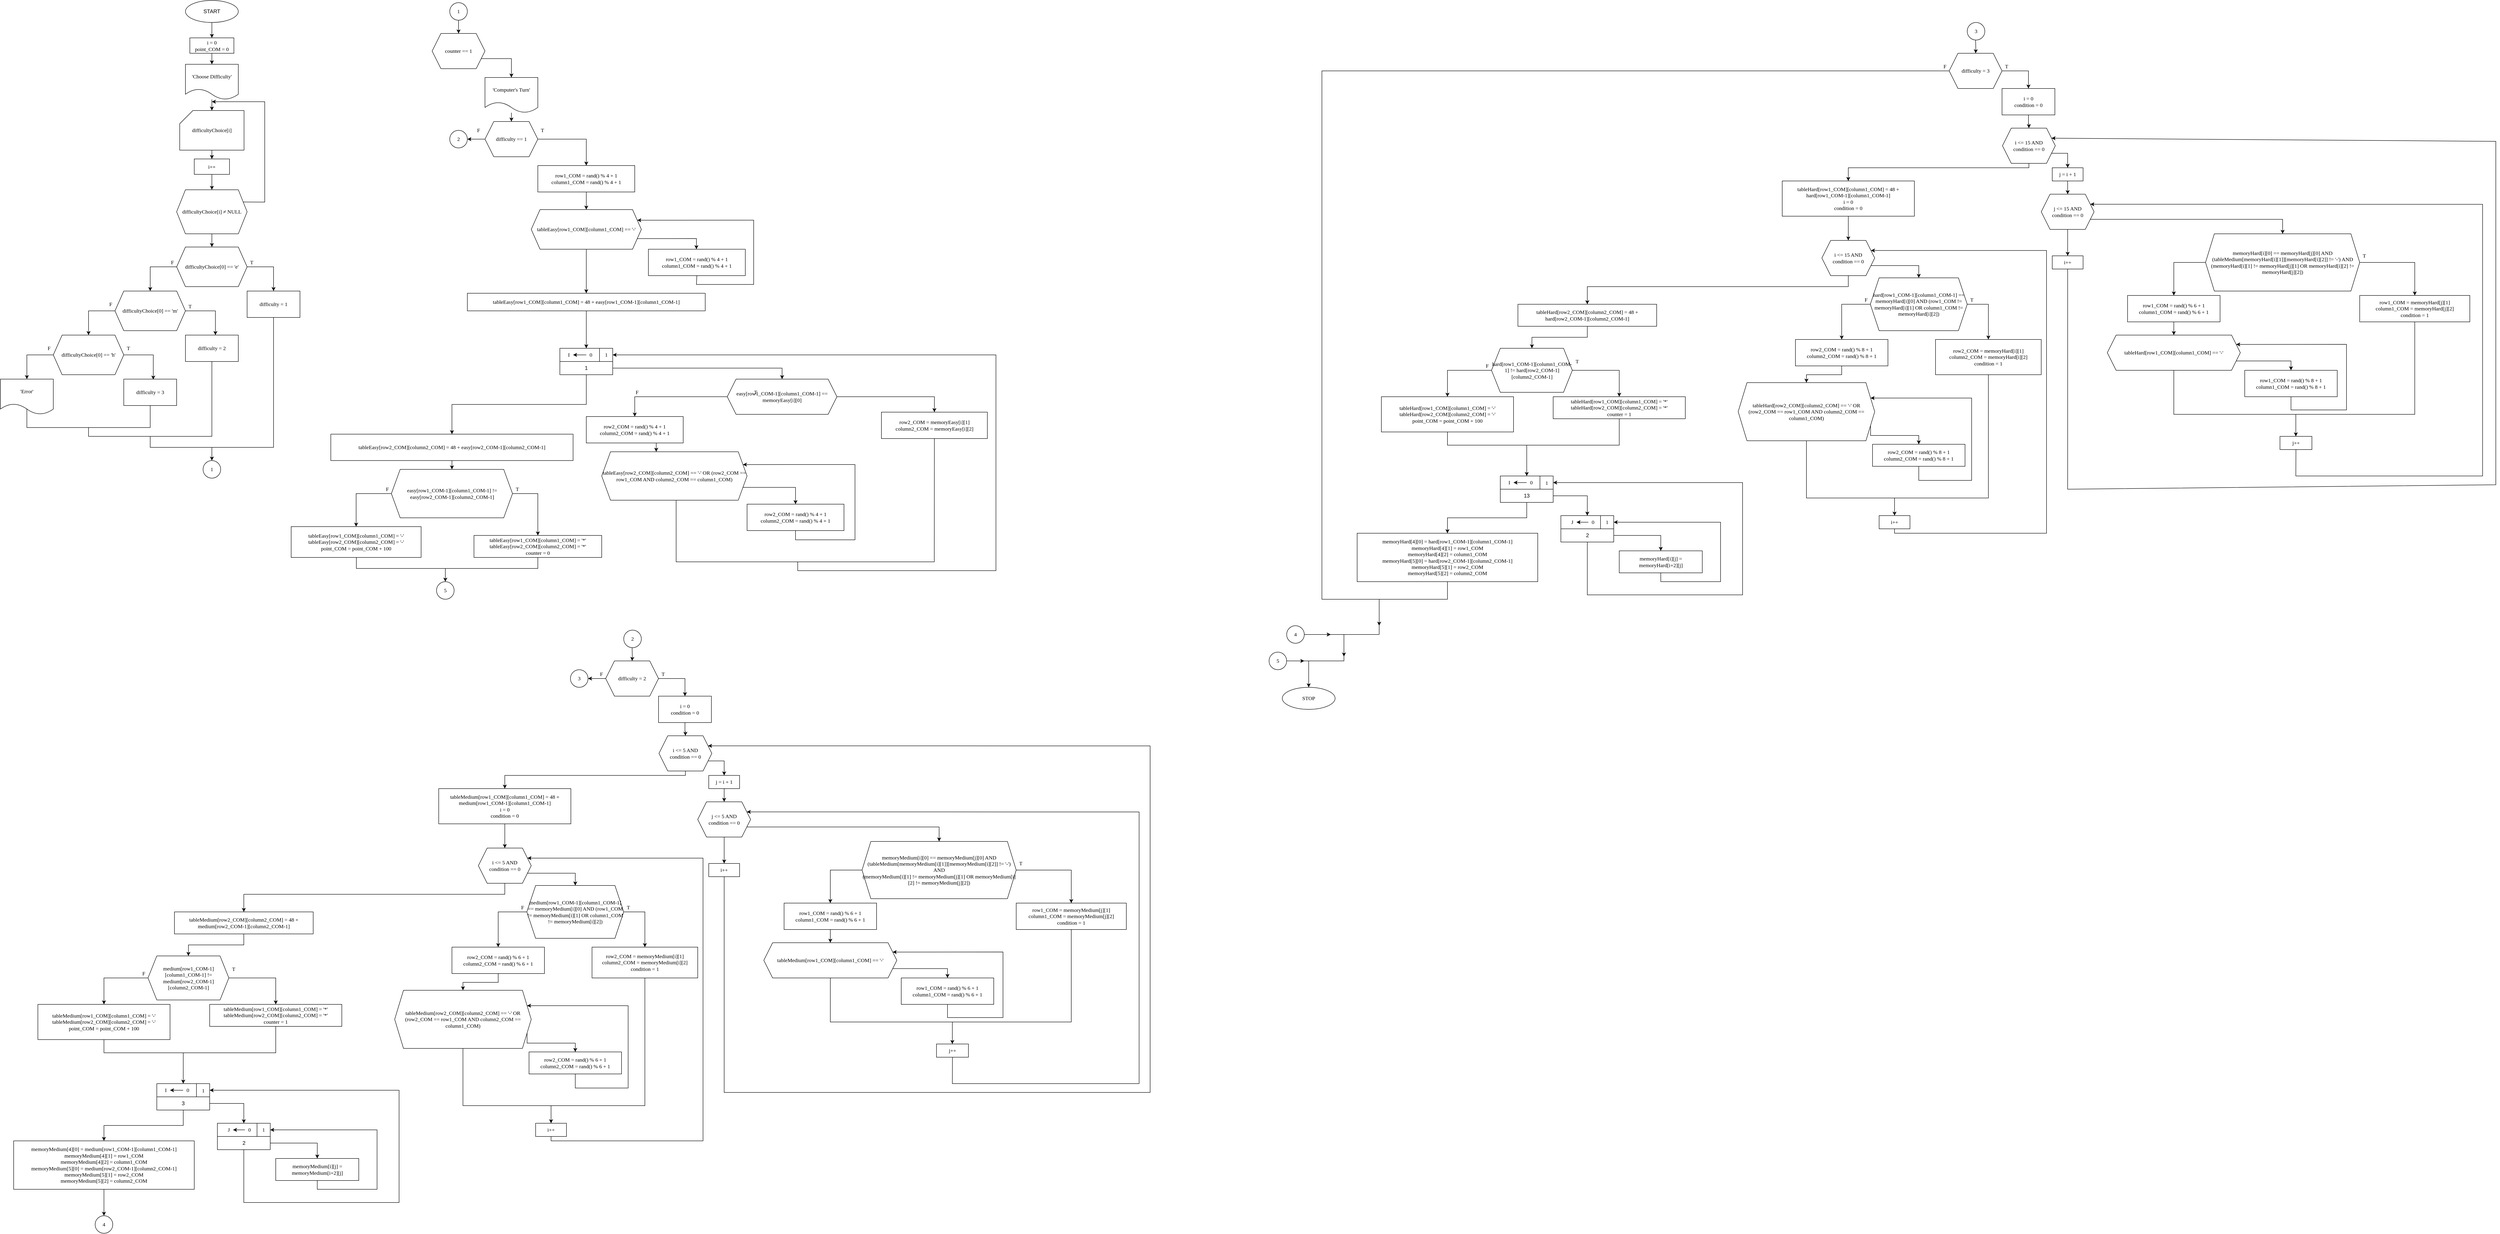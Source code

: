 <mxfile version="16.2.2" type="device"><diagram id="DKzj6m1T6NY6wjBl0rzh" name="Page-1"><mxGraphModel dx="4012" dy="929" grid="1" gridSize="10" guides="1" tooltips="1" connect="1" arrows="1" fold="1" page="1" pageScale="1" pageWidth="2339" pageHeight="3300" math="0" shadow="0"><root><mxCell id="0"/><mxCell id="1" parent="0"/><mxCell id="Ww1tpXW_hlhpCckR4XNn-95" value="" style="edgeStyle=orthogonalEdgeStyle;rounded=0;orthogonalLoop=1;jettySize=auto;html=1;fontFamily=Lucida Console;" parent="1" source="Ww1tpXW_hlhpCckR4XNn-1" target="Ww1tpXW_hlhpCckR4XNn-14" edge="1"><mxGeometry relative="1" as="geometry"/></mxCell><mxCell id="Ww1tpXW_hlhpCckR4XNn-1" value="START" style="ellipse;whiteSpace=wrap;html=1;" parent="1" vertex="1"><mxGeometry x="-1910" y="40" width="120" height="50" as="geometry"/></mxCell><mxCell id="Ww1tpXW_hlhpCckR4XNn-24" value="" style="edgeStyle=orthogonalEdgeStyle;rounded=0;orthogonalLoop=1;jettySize=auto;html=1;fontFamily=Lucida Console;" parent="1" source="Ww1tpXW_hlhpCckR4XNn-6" target="Ww1tpXW_hlhpCckR4XNn-23" edge="1"><mxGeometry relative="1" as="geometry"/></mxCell><mxCell id="Ww1tpXW_hlhpCckR4XNn-6" value="difficultyChoice[i] &lt;span class=&quot;ILfuVd&quot;&gt;&lt;span class=&quot;hgKElc&quot;&gt;≠ NULL&lt;br&gt;&lt;/span&gt;&lt;/span&gt;" style="shape=hexagon;perimeter=hexagonPerimeter2;whiteSpace=wrap;html=1;fixedSize=1;fontFamily=Lucida Console;" parent="1" vertex="1"><mxGeometry x="-1930" y="470" width="160" height="100" as="geometry"/></mxCell><mxCell id="Ww1tpXW_hlhpCckR4XNn-21" value="" style="edgeStyle=orthogonalEdgeStyle;rounded=0;orthogonalLoop=1;jettySize=auto;html=1;fontFamily=Lucida Console;" parent="1" source="Ww1tpXW_hlhpCckR4XNn-9" target="Ww1tpXW_hlhpCckR4XNn-15" edge="1"><mxGeometry relative="1" as="geometry"/></mxCell><mxCell id="Ww1tpXW_hlhpCckR4XNn-9" value="difficultyChoice[i]" style="shape=card;whiteSpace=wrap;html=1;fontFamily=Lucida Console;" parent="1" vertex="1"><mxGeometry x="-1923" y="290" width="146" height="90" as="geometry"/></mxCell><mxCell id="Ww1tpXW_hlhpCckR4XNn-97" value="" style="edgeStyle=orthogonalEdgeStyle;rounded=0;orthogonalLoop=1;jettySize=auto;html=1;fontFamily=Lucida Console;" parent="1" source="Ww1tpXW_hlhpCckR4XNn-11" target="Ww1tpXW_hlhpCckR4XNn-9" edge="1"><mxGeometry relative="1" as="geometry"/></mxCell><mxCell id="Ww1tpXW_hlhpCckR4XNn-11" value="'Choose Difficulty'" style="shape=document;whiteSpace=wrap;html=1;boundedLbl=1;fontFamily=Lucida Console;flipH=1;" parent="1" vertex="1"><mxGeometry x="-1910" y="185" width="120" height="80" as="geometry"/></mxCell><mxCell id="Ww1tpXW_hlhpCckR4XNn-96" value="" style="edgeStyle=orthogonalEdgeStyle;rounded=0;orthogonalLoop=1;jettySize=auto;html=1;fontFamily=Lucida Console;" parent="1" source="Ww1tpXW_hlhpCckR4XNn-14" target="Ww1tpXW_hlhpCckR4XNn-11" edge="1"><mxGeometry relative="1" as="geometry"/></mxCell><mxCell id="Ww1tpXW_hlhpCckR4XNn-14" value="&lt;div&gt;i = 0&lt;/div&gt;point_COM = 0" style="rounded=0;whiteSpace=wrap;html=1;fontFamily=Lucida Console;" parent="1" vertex="1"><mxGeometry x="-1900" y="125" width="100" height="35" as="geometry"/></mxCell><mxCell id="Ww1tpXW_hlhpCckR4XNn-22" value="" style="edgeStyle=orthogonalEdgeStyle;rounded=0;orthogonalLoop=1;jettySize=auto;html=1;fontFamily=Lucida Console;" parent="1" source="Ww1tpXW_hlhpCckR4XNn-15" target="Ww1tpXW_hlhpCckR4XNn-6" edge="1"><mxGeometry relative="1" as="geometry"/></mxCell><mxCell id="Ww1tpXW_hlhpCckR4XNn-15" value="i++" style="rounded=0;whiteSpace=wrap;html=1;fontFamily=Lucida Console;" parent="1" vertex="1"><mxGeometry x="-1890" y="400" width="80" height="35" as="geometry"/></mxCell><mxCell id="Ww1tpXW_hlhpCckR4XNn-16" value="" style="endArrow=classic;html=1;rounded=0;fontFamily=Lucida Console;exitX=1;exitY=0.25;exitDx=0;exitDy=0;" parent="1" source="Ww1tpXW_hlhpCckR4XNn-6" edge="1"><mxGeometry width="50" height="50" relative="1" as="geometry"><mxPoint x="-1780" y="430" as="sourcePoint"/><mxPoint x="-1850" y="270" as="targetPoint"/><Array as="points"><mxPoint x="-1730" y="498"/><mxPoint x="-1730" y="270"/></Array></mxGeometry></mxCell><mxCell id="Ww1tpXW_hlhpCckR4XNn-28" style="edgeStyle=orthogonalEdgeStyle;rounded=0;orthogonalLoop=1;jettySize=auto;html=1;entryX=0.5;entryY=0;entryDx=0;entryDy=0;fontFamily=Lucida Console;" parent="1" source="Ww1tpXW_hlhpCckR4XNn-23" target="Ww1tpXW_hlhpCckR4XNn-25" edge="1"><mxGeometry relative="1" as="geometry"><Array as="points"><mxPoint x="-1990" y="645"/></Array></mxGeometry></mxCell><mxCell id="Ww1tpXW_hlhpCckR4XNn-36" style="edgeStyle=orthogonalEdgeStyle;rounded=0;orthogonalLoop=1;jettySize=auto;html=1;entryX=0.5;entryY=0;entryDx=0;entryDy=0;fontFamily=Lucida Console;" parent="1" source="Ww1tpXW_hlhpCckR4XNn-23" target="Ww1tpXW_hlhpCckR4XNn-29" edge="1"><mxGeometry relative="1" as="geometry"><Array as="points"><mxPoint x="-1710" y="645"/></Array></mxGeometry></mxCell><mxCell id="Ww1tpXW_hlhpCckR4XNn-23" value="difficultyChoice[0] == 'e'" style="shape=hexagon;perimeter=hexagonPerimeter2;whiteSpace=wrap;html=1;fixedSize=1;fontFamily=Lucida Console;" parent="1" vertex="1"><mxGeometry x="-1930" y="600" width="160" height="90" as="geometry"/></mxCell><mxCell id="Ww1tpXW_hlhpCckR4XNn-27" style="edgeStyle=orthogonalEdgeStyle;rounded=0;orthogonalLoop=1;jettySize=auto;html=1;entryX=0.5;entryY=0;entryDx=0;entryDy=0;fontFamily=Lucida Console;" parent="1" source="Ww1tpXW_hlhpCckR4XNn-25" target="Ww1tpXW_hlhpCckR4XNn-26" edge="1"><mxGeometry relative="1" as="geometry"><Array as="points"><mxPoint x="-2130" y="745"/></Array></mxGeometry></mxCell><mxCell id="Ww1tpXW_hlhpCckR4XNn-35" style="edgeStyle=orthogonalEdgeStyle;rounded=0;orthogonalLoop=1;jettySize=auto;html=1;entryX=0.567;entryY=0;entryDx=0;entryDy=0;entryPerimeter=0;fontFamily=Lucida Console;" parent="1" source="Ww1tpXW_hlhpCckR4XNn-25" target="Ww1tpXW_hlhpCckR4XNn-30" edge="1"><mxGeometry relative="1" as="geometry"><Array as="points"><mxPoint x="-1842" y="745"/></Array></mxGeometry></mxCell><mxCell id="Ww1tpXW_hlhpCckR4XNn-25" value="difficultyChoice[0] == 'm'" style="shape=hexagon;perimeter=hexagonPerimeter2;whiteSpace=wrap;html=1;fixedSize=1;fontFamily=Lucida Console;" parent="1" vertex="1"><mxGeometry x="-2070" y="700" width="160" height="90" as="geometry"/></mxCell><mxCell id="Ww1tpXW_hlhpCckR4XNn-33" style="edgeStyle=orthogonalEdgeStyle;rounded=0;orthogonalLoop=1;jettySize=auto;html=1;entryX=0.5;entryY=0;entryDx=0;entryDy=0;fontFamily=Lucida Console;" parent="1" source="Ww1tpXW_hlhpCckR4XNn-26" target="Ww1tpXW_hlhpCckR4XNn-32" edge="1"><mxGeometry relative="1" as="geometry"><Array as="points"><mxPoint x="-2270" y="845"/></Array></mxGeometry></mxCell><mxCell id="Ww1tpXW_hlhpCckR4XNn-34" style="edgeStyle=orthogonalEdgeStyle;rounded=0;orthogonalLoop=1;jettySize=auto;html=1;entryX=0.558;entryY=0.017;entryDx=0;entryDy=0;entryPerimeter=0;fontFamily=Lucida Console;" parent="1" source="Ww1tpXW_hlhpCckR4XNn-26" target="Ww1tpXW_hlhpCckR4XNn-31" edge="1"><mxGeometry relative="1" as="geometry"><Array as="points"><mxPoint x="-1983" y="845"/></Array></mxGeometry></mxCell><mxCell id="Ww1tpXW_hlhpCckR4XNn-26" value="difficultyChoice[0] == 'h'" style="shape=hexagon;perimeter=hexagonPerimeter2;whiteSpace=wrap;html=1;fixedSize=1;fontFamily=Lucida Console;" parent="1" vertex="1"><mxGeometry x="-2210" y="800" width="160" height="90" as="geometry"/></mxCell><mxCell id="Ww1tpXW_hlhpCckR4XNn-29" value="difficulty = 1" style="rounded=0;whiteSpace=wrap;html=1;fontFamily=Lucida Console;" parent="1" vertex="1"><mxGeometry x="-1770" y="700" width="120" height="60" as="geometry"/></mxCell><mxCell id="Ww1tpXW_hlhpCckR4XNn-30" value="difficulty = 2" style="rounded=0;whiteSpace=wrap;html=1;fontFamily=Lucida Console;" parent="1" vertex="1"><mxGeometry x="-1910" y="800" width="120" height="60" as="geometry"/></mxCell><mxCell id="Ww1tpXW_hlhpCckR4XNn-31" value="difficulty = 3" style="rounded=0;whiteSpace=wrap;html=1;fontFamily=Lucida Console;" parent="1" vertex="1"><mxGeometry x="-2050" y="900" width="120" height="60" as="geometry"/></mxCell><mxCell id="Ww1tpXW_hlhpCckR4XNn-32" value="'Error'" style="shape=document;whiteSpace=wrap;html=1;boundedLbl=1;fontFamily=Lucida Console;flipH=1;" parent="1" vertex="1"><mxGeometry x="-2330" y="900" width="120" height="80" as="geometry"/></mxCell><mxCell id="Ww1tpXW_hlhpCckR4XNn-37" value="" style="endArrow=none;html=1;rounded=0;fontFamily=Lucida Console;exitX=0.5;exitY=0.838;exitDx=0;exitDy=0;exitPerimeter=0;entryX=0.5;entryY=1;entryDx=0;entryDy=0;" parent="1" source="Ww1tpXW_hlhpCckR4XNn-32" target="Ww1tpXW_hlhpCckR4XNn-31" edge="1"><mxGeometry width="50" height="50" relative="1" as="geometry"><mxPoint x="-1780" y="910" as="sourcePoint"/><mxPoint x="-2130" y="1010" as="targetPoint"/><Array as="points"><mxPoint x="-2270" y="1010"/><mxPoint x="-1990" y="1010"/></Array></mxGeometry></mxCell><mxCell id="Ww1tpXW_hlhpCckR4XNn-38" value="" style="endArrow=none;html=1;rounded=0;fontFamily=Lucida Console;entryX=0.5;entryY=1;entryDx=0;entryDy=0;" parent="1" target="Ww1tpXW_hlhpCckR4XNn-30" edge="1"><mxGeometry width="50" height="50" relative="1" as="geometry"><mxPoint x="-2130" y="1010" as="sourcePoint"/><mxPoint x="-1730" y="860" as="targetPoint"/><Array as="points"><mxPoint x="-2130" y="1030"/><mxPoint x="-1850" y="1030"/></Array></mxGeometry></mxCell><mxCell id="Ww1tpXW_hlhpCckR4XNn-39" value="" style="endArrow=none;html=1;rounded=0;fontFamily=Lucida Console;entryX=0.5;entryY=1;entryDx=0;entryDy=0;" parent="1" target="Ww1tpXW_hlhpCckR4XNn-29" edge="1"><mxGeometry width="50" height="50" relative="1" as="geometry"><mxPoint x="-1990" y="1030" as="sourcePoint"/><mxPoint x="-1730" y="860" as="targetPoint"/><Array as="points"><mxPoint x="-1990" y="1055"/><mxPoint x="-1710" y="1055"/></Array></mxGeometry></mxCell><mxCell id="Ww1tpXW_hlhpCckR4XNn-40" value="" style="endArrow=classic;html=1;rounded=0;fontFamily=Lucida Console;entryX=0.5;entryY=0;entryDx=0;entryDy=0;" parent="1" edge="1" target="Ww1tpXW_hlhpCckR4XNn-41"><mxGeometry width="50" height="50" relative="1" as="geometry"><mxPoint x="-1850" y="1055" as="sourcePoint"/><mxPoint x="-1850" y="1075" as="targetPoint"/></mxGeometry></mxCell><mxCell id="Ww1tpXW_hlhpCckR4XNn-41" value="1" style="ellipse;whiteSpace=wrap;html=1;aspect=fixed;fontFamily=Lucida Console;" parent="1" vertex="1"><mxGeometry x="-1870" y="1085" width="40" height="40" as="geometry"/></mxCell><mxCell id="Ww1tpXW_hlhpCckR4XNn-44" value="" style="edgeStyle=orthogonalEdgeStyle;rounded=0;orthogonalLoop=1;jettySize=auto;html=1;fontFamily=Lucida Console;" parent="1" source="Ww1tpXW_hlhpCckR4XNn-42" target="Ww1tpXW_hlhpCckR4XNn-43" edge="1"><mxGeometry relative="1" as="geometry"/></mxCell><mxCell id="Ww1tpXW_hlhpCckR4XNn-42" value="1" style="ellipse;whiteSpace=wrap;html=1;aspect=fixed;fontFamily=Lucida Console;" parent="1" vertex="1"><mxGeometry x="-1310" y="45" width="40" height="40" as="geometry"/></mxCell><mxCell id="Ww1tpXW_hlhpCckR4XNn-50" style="edgeStyle=orthogonalEdgeStyle;rounded=0;orthogonalLoop=1;jettySize=auto;html=1;exitX=1;exitY=0.75;exitDx=0;exitDy=0;entryX=0.5;entryY=0;entryDx=0;entryDy=0;fontFamily=Lucida Console;" parent="1" source="Ww1tpXW_hlhpCckR4XNn-43" target="Ww1tpXW_hlhpCckR4XNn-45" edge="1"><mxGeometry relative="1" as="geometry"><Array as="points"><mxPoint x="-1170" y="172"/></Array></mxGeometry></mxCell><mxCell id="Ww1tpXW_hlhpCckR4XNn-43" value="counter == 1" style="shape=hexagon;perimeter=hexagonPerimeter2;whiteSpace=wrap;html=1;fixedSize=1;fontFamily=Lucida Console;" parent="1" vertex="1"><mxGeometry x="-1350" y="115" width="120" height="80" as="geometry"/></mxCell><mxCell id="Ww1tpXW_hlhpCckR4XNn-49" value="" style="edgeStyle=orthogonalEdgeStyle;rounded=0;orthogonalLoop=1;jettySize=auto;html=1;fontFamily=Lucida Console;" parent="1" source="Ww1tpXW_hlhpCckR4XNn-45" target="Ww1tpXW_hlhpCckR4XNn-46" edge="1"><mxGeometry relative="1" as="geometry"/></mxCell><mxCell id="Ww1tpXW_hlhpCckR4XNn-45" value="'Computer's Turn'" style="shape=document;whiteSpace=wrap;html=1;boundedLbl=1;fontFamily=Lucida Console;flipH=1;" parent="1" vertex="1"><mxGeometry x="-1230" y="215" width="120" height="80" as="geometry"/></mxCell><mxCell id="Ww1tpXW_hlhpCckR4XNn-48" style="edgeStyle=orthogonalEdgeStyle;rounded=0;orthogonalLoop=1;jettySize=auto;html=1;entryX=0.5;entryY=0;entryDx=0;entryDy=0;fontFamily=Lucida Console;" parent="1" source="Ww1tpXW_hlhpCckR4XNn-46" target="Ww1tpXW_hlhpCckR4XNn-47" edge="1"><mxGeometry relative="1" as="geometry"><Array as="points"><mxPoint x="-1000" y="355"/></Array></mxGeometry></mxCell><mxCell id="Ww1tpXW_hlhpCckR4XNn-109" value="" style="edgeStyle=orthogonalEdgeStyle;rounded=0;orthogonalLoop=1;jettySize=auto;html=1;fontFamily=Lucida Console;" parent="1" source="Ww1tpXW_hlhpCckR4XNn-46" target="Ww1tpXW_hlhpCckR4XNn-105" edge="1"><mxGeometry relative="1" as="geometry"/></mxCell><mxCell id="Ww1tpXW_hlhpCckR4XNn-46" value="difficulty == 1" style="shape=hexagon;perimeter=hexagonPerimeter2;whiteSpace=wrap;html=1;fixedSize=1;fontFamily=Lucida Console;" parent="1" vertex="1"><mxGeometry x="-1230" y="315" width="120" height="80" as="geometry"/></mxCell><mxCell id="Ww1tpXW_hlhpCckR4XNn-52" value="" style="edgeStyle=orthogonalEdgeStyle;rounded=0;orthogonalLoop=1;jettySize=auto;html=1;fontFamily=Lucida Console;" parent="1" source="Ww1tpXW_hlhpCckR4XNn-47" target="Ww1tpXW_hlhpCckR4XNn-51" edge="1"><mxGeometry relative="1" as="geometry"/></mxCell><mxCell id="Ww1tpXW_hlhpCckR4XNn-47" value="&lt;div&gt;row1_COM = rand() % 4 + 1&lt;/div&gt;&lt;div&gt;column1_COM = rand() % 4 + 1&lt;/div&gt;" style="rounded=0;whiteSpace=wrap;html=1;fontFamily=Lucida Console;" parent="1" vertex="1"><mxGeometry x="-1110" y="415" width="220" height="60" as="geometry"/></mxCell><mxCell id="Ww1tpXW_hlhpCckR4XNn-54" style="edgeStyle=orthogonalEdgeStyle;rounded=0;orthogonalLoop=1;jettySize=auto;html=1;exitX=1;exitY=0.75;exitDx=0;exitDy=0;fontFamily=Lucida Console;" parent="1" source="Ww1tpXW_hlhpCckR4XNn-51" edge="1"><mxGeometry relative="1" as="geometry"><Array as="points"><mxPoint x="-750" y="581"/><mxPoint x="-750" y="605"/></Array><mxPoint x="-750" y="605" as="targetPoint"/></mxGeometry></mxCell><mxCell id="Ww1tpXW_hlhpCckR4XNn-57" value="" style="edgeStyle=orthogonalEdgeStyle;rounded=0;orthogonalLoop=1;jettySize=auto;html=1;fontFamily=Lucida Console;" parent="1" source="Ww1tpXW_hlhpCckR4XNn-51" target="Ww1tpXW_hlhpCckR4XNn-56" edge="1"><mxGeometry relative="1" as="geometry"/></mxCell><mxCell id="Ww1tpXW_hlhpCckR4XNn-51" value="tableEasy[row1_COM][column1_COM] == '-'" style="shape=hexagon;perimeter=hexagonPerimeter2;whiteSpace=wrap;html=1;fixedSize=1;fontFamily=Lucida Console;" parent="1" vertex="1"><mxGeometry x="-1125" y="515" width="250" height="90" as="geometry"/></mxCell><mxCell id="Ww1tpXW_hlhpCckR4XNn-53" value="&lt;div&gt;row1_COM = rand() % 4 + 1&lt;/div&gt;&lt;div&gt;column1_COM = rand() % 4 + 1&lt;/div&gt;" style="rounded=0;whiteSpace=wrap;html=1;fontFamily=Lucida Console;" parent="1" vertex="1"><mxGeometry x="-859" y="605" width="220" height="60" as="geometry"/></mxCell><mxCell id="Ww1tpXW_hlhpCckR4XNn-55" value="" style="endArrow=classic;html=1;rounded=0;fontFamily=Lucida Console;exitX=0.5;exitY=1;exitDx=0;exitDy=0;entryX=1;entryY=0.25;entryDx=0;entryDy=0;" parent="1" source="Ww1tpXW_hlhpCckR4XNn-53" target="Ww1tpXW_hlhpCckR4XNn-51" edge="1"><mxGeometry width="50" height="50" relative="1" as="geometry"><mxPoint x="-770.5" y="800" as="sourcePoint"/><mxPoint x="-720.5" y="750" as="targetPoint"/><Array as="points"><mxPoint x="-750" y="685"/><mxPoint x="-620" y="685"/><mxPoint x="-620" y="539"/></Array></mxGeometry></mxCell><mxCell id="Ww1tpXW_hlhpCckR4XNn-61" value="" style="edgeStyle=orthogonalEdgeStyle;rounded=0;orthogonalLoop=1;jettySize=auto;html=1;fontFamily=Lucida Console;" parent="1" source="Ww1tpXW_hlhpCckR4XNn-56" target="Ww1tpXW_hlhpCckR4XNn-58" edge="1"><mxGeometry relative="1" as="geometry"/></mxCell><mxCell id="Ww1tpXW_hlhpCckR4XNn-56" value="tableEasy[row1_COM][column1_COM] = 48 + easy[row1_COM-1][column1_COM-1]" style="whiteSpace=wrap;html=1;fontFamily=Lucida Console;" parent="1" vertex="1"><mxGeometry x="-1270" y="705" width="540" height="40" as="geometry"/></mxCell><mxCell id="Ww1tpXW_hlhpCckR4XNn-67" style="edgeStyle=orthogonalEdgeStyle;rounded=0;orthogonalLoop=1;jettySize=auto;html=1;exitX=1;exitY=0.75;exitDx=0;exitDy=0;entryX=0.5;entryY=0;entryDx=0;entryDy=0;fontFamily=Lucida Console;" parent="1" source="Ww1tpXW_hlhpCckR4XNn-58" target="Ww1tpXW_hlhpCckR4XNn-66" edge="1"><mxGeometry relative="1" as="geometry"/></mxCell><mxCell id="Ww1tpXW_hlhpCckR4XNn-91" style="edgeStyle=orthogonalEdgeStyle;rounded=0;orthogonalLoop=1;jettySize=auto;html=1;entryX=0.5;entryY=0;entryDx=0;entryDy=0;fontFamily=Lucida Console;" parent="1" source="Ww1tpXW_hlhpCckR4XNn-58" target="Ww1tpXW_hlhpCckR4XNn-90" edge="1"><mxGeometry relative="1" as="geometry"/></mxCell><mxCell id="Ww1tpXW_hlhpCckR4XNn-58" value="&lt;div&gt;&lt;br&gt;&lt;/div&gt;&lt;div&gt;&lt;br&gt;&lt;/div&gt;&lt;div&gt;1&lt;br&gt;&lt;/div&gt;" style="rounded=0;whiteSpace=wrap;html=1;" parent="1" vertex="1"><mxGeometry x="-1060" y="830" width="120" height="60" as="geometry"/></mxCell><mxCell id="Ww1tpXW_hlhpCckR4XNn-59" value="" style="endArrow=none;html=1;rounded=0;exitX=0;exitY=0.5;exitDx=0;exitDy=0;entryX=1;entryY=0.5;entryDx=0;entryDy=0;" parent="1" source="Ww1tpXW_hlhpCckR4XNn-58" target="Ww1tpXW_hlhpCckR4XNn-58" edge="1"><mxGeometry width="50" height="50" relative="1" as="geometry"><mxPoint x="-780" y="920" as="sourcePoint"/><mxPoint x="-730" y="870" as="targetPoint"/></mxGeometry></mxCell><mxCell id="Ww1tpXW_hlhpCckR4XNn-60" value="" style="endArrow=none;html=1;rounded=0;exitX=0.75;exitY=0;exitDx=0;exitDy=0;" parent="1" source="Ww1tpXW_hlhpCckR4XNn-58" edge="1"><mxGeometry width="50" height="50" relative="1" as="geometry"><mxPoint x="-780" y="920" as="sourcePoint"/><mxPoint x="-970" y="860" as="targetPoint"/></mxGeometry></mxCell><mxCell id="Ww1tpXW_hlhpCckR4XNn-62" value="I" style="text;html=1;align=center;verticalAlign=middle;resizable=0;points=[];autosize=1;strokeColor=none;fillColor=none;fontFamily=Lucida Console;" parent="1" vertex="1"><mxGeometry x="-1050" y="835" width="20" height="20" as="geometry"/></mxCell><mxCell id="Ww1tpXW_hlhpCckR4XNn-63" value="1" style="text;html=1;align=center;verticalAlign=middle;resizable=0;points=[];autosize=1;strokeColor=none;fillColor=none;fontFamily=Lucida Console;" parent="1" vertex="1"><mxGeometry x="-965" y="835" width="20" height="20" as="geometry"/></mxCell><mxCell id="Ww1tpXW_hlhpCckR4XNn-65" value="" style="edgeStyle=orthogonalEdgeStyle;rounded=0;orthogonalLoop=1;jettySize=auto;html=1;fontFamily=Lucida Console;" parent="1" source="Ww1tpXW_hlhpCckR4XNn-64" target="Ww1tpXW_hlhpCckR4XNn-62" edge="1"><mxGeometry relative="1" as="geometry"/></mxCell><mxCell id="Ww1tpXW_hlhpCckR4XNn-64" value="0" style="text;html=1;align=center;verticalAlign=middle;resizable=0;points=[];autosize=1;strokeColor=none;fillColor=none;fontFamily=Lucida Console;" parent="1" vertex="1"><mxGeometry x="-1000" y="835" width="20" height="20" as="geometry"/></mxCell><mxCell id="Ww1tpXW_hlhpCckR4XNn-70" style="edgeStyle=orthogonalEdgeStyle;rounded=0;orthogonalLoop=1;jettySize=auto;html=1;entryX=0.5;entryY=0;entryDx=0;entryDy=0;fontFamily=Lucida Console;" parent="1" source="Ww1tpXW_hlhpCckR4XNn-66" target="Ww1tpXW_hlhpCckR4XNn-68" edge="1"><mxGeometry relative="1" as="geometry"><Array as="points"><mxPoint x="-210" y="940"/></Array></mxGeometry></mxCell><mxCell id="Ww1tpXW_hlhpCckR4XNn-71" style="edgeStyle=orthogonalEdgeStyle;rounded=0;orthogonalLoop=1;jettySize=auto;html=1;entryX=0.5;entryY=0;entryDx=0;entryDy=0;fontFamily=Lucida Console;" parent="1" source="Ww1tpXW_hlhpCckR4XNn-66" target="Ww1tpXW_hlhpCckR4XNn-69" edge="1"><mxGeometry relative="1" as="geometry"><Array as="points"><mxPoint x="-890" y="940"/></Array></mxGeometry></mxCell><mxCell id="Ww1tpXW_hlhpCckR4XNn-66" value="easy[row1_COM-1][column1_COM-1] == memoryEasy[i][0]" style="shape=hexagon;perimeter=hexagonPerimeter2;whiteSpace=wrap;html=1;fixedSize=1;fontFamily=Lucida Console;" parent="1" vertex="1"><mxGeometry x="-680" y="900" width="249" height="80" as="geometry"/></mxCell><mxCell id="Ww1tpXW_hlhpCckR4XNn-68" value="&lt;div&gt;row2_COM = memoryEasy[i][1]&lt;/div&gt;&lt;div&gt;column2_COM = memoryEasy[i][2]&lt;/div&gt;" style="rounded=0;whiteSpace=wrap;html=1;fontFamily=Lucida Console;" parent="1" vertex="1"><mxGeometry x="-330" y="975" width="240.5" height="60" as="geometry"/></mxCell><mxCell id="Ww1tpXW_hlhpCckR4XNn-83" style="edgeStyle=orthogonalEdgeStyle;rounded=0;orthogonalLoop=1;jettySize=auto;html=1;exitX=0.5;exitY=1;exitDx=0;exitDy=0;entryX=0.375;entryY=0;entryDx=0;entryDy=0;fontFamily=Lucida Console;" parent="1" source="Ww1tpXW_hlhpCckR4XNn-69" target="Ww1tpXW_hlhpCckR4XNn-81" edge="1"><mxGeometry relative="1" as="geometry"><Array as="points"><mxPoint x="-841" y="1045"/></Array></mxGeometry></mxCell><mxCell id="Ww1tpXW_hlhpCckR4XNn-69" value="&lt;div&gt;row2_COM = rand() % 4 + 1&lt;/div&gt;&lt;div&gt;column2_COM = rand() % 4 + 1&lt;br&gt;&lt;/div&gt;" style="rounded=0;whiteSpace=wrap;html=1;fontFamily=Lucida Console;" parent="1" vertex="1"><mxGeometry x="-1000" y="985" width="220" height="60" as="geometry"/></mxCell><mxCell id="Ww1tpXW_hlhpCckR4XNn-72" value="T" style="text;html=1;align=center;verticalAlign=middle;resizable=0;points=[];autosize=1;strokeColor=none;fillColor=none;fontFamily=Lucida Console;" parent="1" vertex="1"><mxGeometry x="-1770" y="625" width="20" height="20" as="geometry"/></mxCell><mxCell id="Ww1tpXW_hlhpCckR4XNn-73" value="F" style="text;html=1;align=center;verticalAlign=middle;resizable=0;points=[];autosize=1;strokeColor=none;fillColor=none;fontFamily=Lucida Console;" parent="1" vertex="1"><mxGeometry x="-1950" y="625" width="20" height="20" as="geometry"/></mxCell><mxCell id="Ww1tpXW_hlhpCckR4XNn-75" value="F" style="text;html=1;align=center;verticalAlign=middle;resizable=0;points=[];autosize=1;strokeColor=none;fillColor=none;fontFamily=Lucida Console;" parent="1" vertex="1"><mxGeometry x="-2090" y="720" width="20" height="20" as="geometry"/></mxCell><mxCell id="Ww1tpXW_hlhpCckR4XNn-76" value="F" style="text;html=1;align=center;verticalAlign=middle;resizable=0;points=[];autosize=1;strokeColor=none;fillColor=none;fontFamily=Lucida Console;" parent="1" vertex="1"><mxGeometry x="-2230" y="820" width="20" height="20" as="geometry"/></mxCell><mxCell id="Ww1tpXW_hlhpCckR4XNn-77" value="T" style="text;html=1;align=center;verticalAlign=middle;resizable=0;points=[];autosize=1;strokeColor=none;fillColor=none;fontFamily=Lucida Console;" parent="1" vertex="1"><mxGeometry x="-1910" y="725" width="20" height="20" as="geometry"/></mxCell><mxCell id="Ww1tpXW_hlhpCckR4XNn-78" value="T" style="text;html=1;align=center;verticalAlign=middle;resizable=0;points=[];autosize=1;strokeColor=none;fillColor=none;fontFamily=Lucida Console;" parent="1" vertex="1"><mxGeometry x="-2050" y="820" width="20" height="20" as="geometry"/></mxCell><mxCell id="Ww1tpXW_hlhpCckR4XNn-79" value="T" style="text;html=1;align=center;verticalAlign=middle;resizable=0;points=[];autosize=1;strokeColor=none;fillColor=none;fontFamily=Lucida Console;" parent="1" vertex="1"><mxGeometry x="-626" y="920" width="20" height="20" as="geometry"/></mxCell><mxCell id="Ww1tpXW_hlhpCckR4XNn-80" value="F" style="text;html=1;align=center;verticalAlign=middle;resizable=0;points=[];autosize=1;strokeColor=none;fillColor=none;fontFamily=Lucida Console;" parent="1" vertex="1"><mxGeometry x="-895" y="920" width="20" height="20" as="geometry"/></mxCell><mxCell id="Ww1tpXW_hlhpCckR4XNn-86" style="edgeStyle=orthogonalEdgeStyle;rounded=0;orthogonalLoop=1;jettySize=auto;html=1;exitX=1;exitY=0.75;exitDx=0;exitDy=0;entryX=0.5;entryY=0;entryDx=0;entryDy=0;fontFamily=Lucida Console;" parent="1" source="Ww1tpXW_hlhpCckR4XNn-81" target="Ww1tpXW_hlhpCckR4XNn-85" edge="1"><mxGeometry relative="1" as="geometry"><Array as="points"><mxPoint x="-525" y="1146"/></Array></mxGeometry></mxCell><mxCell id="Ww1tpXW_hlhpCckR4XNn-81" value="tableEasy[row2_COM][column2_COM] == '-' OR (row2_COM == row1_COM AND column2_COM == column1_COM)" style="shape=hexagon;perimeter=hexagonPerimeter2;whiteSpace=wrap;html=1;fixedSize=1;fontFamily=Lucida Console;" parent="1" vertex="1"><mxGeometry x="-965" y="1065" width="330" height="110" as="geometry"/></mxCell><mxCell id="Ww1tpXW_hlhpCckR4XNn-85" value="&lt;div&gt;row2_COM = rand() % 4 + 1&lt;/div&gt;&lt;div&gt;column2_COM = rand() % 4 + 1&lt;br&gt;&lt;/div&gt;" style="rounded=0;whiteSpace=wrap;html=1;fontFamily=Lucida Console;" parent="1" vertex="1"><mxGeometry x="-635" y="1184" width="220" height="60" as="geometry"/></mxCell><mxCell id="Ww1tpXW_hlhpCckR4XNn-87" value="" style="endArrow=classic;html=1;rounded=0;fontFamily=Lucida Console;entryX=1;entryY=0.25;entryDx=0;entryDy=0;exitX=0.5;exitY=1;exitDx=0;exitDy=0;" parent="1" source="Ww1tpXW_hlhpCckR4XNn-85" target="Ww1tpXW_hlhpCckR4XNn-81" edge="1"><mxGeometry width="50" height="50" relative="1" as="geometry"><mxPoint x="-850" y="1145" as="sourcePoint"/><mxPoint x="-800" y="1095" as="targetPoint"/><Array as="points"><mxPoint x="-525" y="1265"/><mxPoint x="-390" y="1265"/><mxPoint x="-390" y="1094"/></Array></mxGeometry></mxCell><mxCell id="Ww1tpXW_hlhpCckR4XNn-88" value="" style="endArrow=none;html=1;rounded=0;fontFamily=Lucida Console;exitX=0.512;exitY=1.006;exitDx=0;exitDy=0;entryX=0.5;entryY=1;entryDx=0;entryDy=0;exitPerimeter=0;" parent="1" source="Ww1tpXW_hlhpCckR4XNn-81" target="Ww1tpXW_hlhpCckR4XNn-68" edge="1"><mxGeometry width="50" height="50" relative="1" as="geometry"><mxPoint x="-780" y="1135" as="sourcePoint"/><mxPoint x="-730" y="1085" as="targetPoint"/><Array as="points"><mxPoint x="-796" y="1315"/><mxPoint x="-210" y="1315"/></Array></mxGeometry></mxCell><mxCell id="Ww1tpXW_hlhpCckR4XNn-89" value="" style="endArrow=classic;html=1;rounded=0;fontFamily=Lucida Console;entryX=1;entryY=0.25;entryDx=0;entryDy=0;" parent="1" target="Ww1tpXW_hlhpCckR4XNn-58" edge="1"><mxGeometry width="50" height="50" relative="1" as="geometry"><mxPoint x="-520" y="1315" as="sourcePoint"/><mxPoint x="-690" y="955" as="targetPoint"/><Array as="points"><mxPoint x="-520" y="1335"/><mxPoint x="-70" y="1335"/><mxPoint x="-70" y="845"/></Array></mxGeometry></mxCell><mxCell id="Ww1tpXW_hlhpCckR4XNn-90" value="tableEasy[row2_COM][column2_COM] = 48 + easy[row2_COM-1][column2_COM-1]" style="rounded=0;whiteSpace=wrap;html=1;fontFamily=Lucida Console;" parent="1" vertex="1"><mxGeometry x="-1580" y="1025" width="550" height="60" as="geometry"/></mxCell><mxCell id="Ww1tpXW_hlhpCckR4XNn-98" style="edgeStyle=orthogonalEdgeStyle;rounded=0;orthogonalLoop=1;jettySize=auto;html=1;entryX=0.5;entryY=0;entryDx=0;entryDy=0;fontFamily=Lucida Console;" parent="1" source="Ww1tpXW_hlhpCckR4XNn-92" target="Ww1tpXW_hlhpCckR4XNn-94" edge="1"><mxGeometry relative="1" as="geometry"><Array as="points"><mxPoint x="-1522" y="1160"/></Array></mxGeometry></mxCell><mxCell id="Ww1tpXW_hlhpCckR4XNn-99" style="edgeStyle=orthogonalEdgeStyle;rounded=0;orthogonalLoop=1;jettySize=auto;html=1;entryX=0.5;entryY=0;entryDx=0;entryDy=0;fontFamily=Lucida Console;" parent="1" source="Ww1tpXW_hlhpCckR4XNn-92" target="Ww1tpXW_hlhpCckR4XNn-93" edge="1"><mxGeometry relative="1" as="geometry"><Array as="points"><mxPoint x="-1110" y="1160"/></Array></mxGeometry></mxCell><mxCell id="Ww1tpXW_hlhpCckR4XNn-92" value="easy[row1_COM-1][column1_COM-1] != easy[row2_COM-1][column2_COM-1]" style="shape=hexagon;perimeter=hexagonPerimeter2;whiteSpace=wrap;html=1;fixedSize=1;fontFamily=Lucida Console;" parent="1" vertex="1"><mxGeometry x="-1442.5" y="1105" width="275" height="110" as="geometry"/></mxCell><mxCell id="Ww1tpXW_hlhpCckR4XNn-93" value="&lt;div&gt;tableEasy[row1_COM][column1_COM] = '*'&lt;/div&gt;&lt;div&gt;tableEasy[row2_COM][column2_COM] = '*'&lt;/div&gt;counter = 0" style="rounded=0;whiteSpace=wrap;html=1;fontFamily=Lucida Console;" parent="1" vertex="1"><mxGeometry x="-1255" y="1255" width="290" height="50" as="geometry"/></mxCell><mxCell id="Ww1tpXW_hlhpCckR4XNn-94" value="&lt;div&gt;tableEasy[row1_COM][column1_COM] = '-'&lt;/div&gt;&lt;div&gt;tableEasy[row2_COM][column2_COM] = '-'&lt;/div&gt;point_COM = point_COM + 100" style="rounded=0;whiteSpace=wrap;html=1;fontFamily=Lucida Console;" parent="1" vertex="1"><mxGeometry x="-1670" y="1235" width="295" height="70" as="geometry"/></mxCell><mxCell id="Ww1tpXW_hlhpCckR4XNn-100" value="F" style="text;html=1;align=center;verticalAlign=middle;resizable=0;points=[];autosize=1;strokeColor=none;fillColor=none;fontFamily=Lucida Console;" parent="1" vertex="1"><mxGeometry x="-1462.5" y="1140" width="20" height="20" as="geometry"/></mxCell><mxCell id="Ww1tpXW_hlhpCckR4XNn-101" value="T" style="text;html=1;align=center;verticalAlign=middle;resizable=0;points=[];autosize=1;strokeColor=none;fillColor=none;fontFamily=Lucida Console;" parent="1" vertex="1"><mxGeometry x="-1167.5" y="1140" width="20" height="20" as="geometry"/></mxCell><mxCell id="Ww1tpXW_hlhpCckR4XNn-102" value="" style="endArrow=classic;html=1;rounded=0;fontFamily=Lucida Console;exitX=0.5;exitY=1;exitDx=0;exitDy=0;entryX=0.5;entryY=0;entryDx=0;entryDy=0;" parent="1" source="Ww1tpXW_hlhpCckR4XNn-90" target="Ww1tpXW_hlhpCckR4XNn-92" edge="1"><mxGeometry width="50" height="50" relative="1" as="geometry"><mxPoint x="-1090" y="1255" as="sourcePoint"/><mxPoint x="-1040" y="1205" as="targetPoint"/></mxGeometry></mxCell><mxCell id="Ww1tpXW_hlhpCckR4XNn-103" value="" style="endArrow=none;html=1;rounded=0;fontFamily=Lucida Console;entryX=0.5;entryY=1;entryDx=0;entryDy=0;" parent="1" target="Ww1tpXW_hlhpCckR4XNn-93" edge="1"><mxGeometry width="50" height="50" relative="1" as="geometry"><mxPoint x="-1522" y="1305" as="sourcePoint"/><mxPoint x="-1040" y="1205" as="targetPoint"/><Array as="points"><mxPoint x="-1522" y="1330"/><mxPoint x="-1110" y="1330"/></Array></mxGeometry></mxCell><mxCell id="Ww1tpXW_hlhpCckR4XNn-105" value="2" style="ellipse;whiteSpace=wrap;html=1;aspect=fixed;fontFamily=Lucida Console;" parent="1" vertex="1"><mxGeometry x="-1310" y="335" width="40" height="40" as="geometry"/></mxCell><mxCell id="Ww1tpXW_hlhpCckR4XNn-106" value="T" style="text;html=1;align=center;verticalAlign=middle;resizable=0;points=[];autosize=1;strokeColor=none;fillColor=none;fontFamily=Lucida Console;" parent="1" vertex="1"><mxGeometry x="-1110" y="325" width="20" height="20" as="geometry"/></mxCell><mxCell id="Ww1tpXW_hlhpCckR4XNn-108" value="F" style="text;html=1;align=center;verticalAlign=middle;resizable=0;points=[];autosize=1;strokeColor=none;fillColor=none;fontFamily=Lucida Console;" parent="1" vertex="1"><mxGeometry x="-1255" y="325" width="20" height="20" as="geometry"/></mxCell><mxCell id="u20cRw7KVSshtoPpDHvy-2" style="edgeStyle=orthogonalEdgeStyle;rounded=0;orthogonalLoop=1;jettySize=auto;html=1;entryX=0.5;entryY=0;entryDx=0;entryDy=0;fontFamily=Lucida Console;" parent="1" source="Ww1tpXW_hlhpCckR4XNn-110" target="u20cRw7KVSshtoPpDHvy-1" edge="1"><mxGeometry relative="1" as="geometry"><Array as="points"><mxPoint x="-776" y="1580"/></Array></mxGeometry></mxCell><mxCell id="oPIj0hsqjho3F5Rv_HvX-3" value="" style="edgeStyle=orthogonalEdgeStyle;rounded=0;orthogonalLoop=1;jettySize=auto;html=1;fontFamily=Lucida Console;" parent="1" source="Ww1tpXW_hlhpCckR4XNn-110" target="oPIj0hsqjho3F5Rv_HvX-2" edge="1"><mxGeometry relative="1" as="geometry"/></mxCell><mxCell id="Ww1tpXW_hlhpCckR4XNn-110" value="difficulty = 2" style="shape=hexagon;perimeter=hexagonPerimeter2;whiteSpace=wrap;html=1;fixedSize=1;fontFamily=Lucida Console;" parent="1" vertex="1"><mxGeometry x="-956" y="1540" width="120" height="80" as="geometry"/></mxCell><mxCell id="Ww1tpXW_hlhpCckR4XNn-112" value="" style="edgeStyle=orthogonalEdgeStyle;rounded=0;orthogonalLoop=1;jettySize=auto;html=1;fontFamily=Lucida Console;" parent="1" target="Ww1tpXW_hlhpCckR4XNn-110" edge="1"><mxGeometry relative="1" as="geometry"><mxPoint x="-896.0" y="1510" as="sourcePoint"/></mxGeometry></mxCell><mxCell id="Ww1tpXW_hlhpCckR4XNn-111" value="2" style="ellipse;whiteSpace=wrap;html=1;aspect=fixed;fontFamily=Lucida Console;" parent="1" vertex="1"><mxGeometry x="-915" y="1470" width="40" height="40" as="geometry"/></mxCell><mxCell id="u20cRw7KVSshtoPpDHvy-4" value="" style="edgeStyle=orthogonalEdgeStyle;rounded=0;orthogonalLoop=1;jettySize=auto;html=1;fontFamily=Lucida Console;" parent="1" source="u20cRw7KVSshtoPpDHvy-1" target="u20cRw7KVSshtoPpDHvy-3" edge="1"><mxGeometry relative="1" as="geometry"/></mxCell><mxCell id="u20cRw7KVSshtoPpDHvy-1" value="&lt;div&gt;i = 0&lt;/div&gt;&lt;div&gt;condition = 0&lt;br&gt;&lt;/div&gt;" style="rounded=0;whiteSpace=wrap;html=1;fontFamily=Lucida Console;" parent="1" vertex="1"><mxGeometry x="-836" y="1620" width="120" height="60" as="geometry"/></mxCell><mxCell id="u20cRw7KVSshtoPpDHvy-6" style="edgeStyle=orthogonalEdgeStyle;rounded=0;orthogonalLoop=1;jettySize=auto;html=1;exitX=1;exitY=0.75;exitDx=0;exitDy=0;entryX=0.5;entryY=0;entryDx=0;entryDy=0;fontFamily=Lucida Console;" parent="1" source="u20cRw7KVSshtoPpDHvy-3" target="u20cRw7KVSshtoPpDHvy-5" edge="1"><mxGeometry relative="1" as="geometry"><Array as="points"><mxPoint x="-687" y="1767"/></Array></mxGeometry></mxCell><mxCell id="oPIj0hsqjho3F5Rv_HvX-11" style="edgeStyle=orthogonalEdgeStyle;rounded=0;orthogonalLoop=1;jettySize=auto;html=1;entryX=0.5;entryY=0;entryDx=0;entryDy=0;fontFamily=Lucida Console;" parent="1" source="u20cRw7KVSshtoPpDHvy-3" target="oPIj0hsqjho3F5Rv_HvX-1" edge="1"><mxGeometry relative="1" as="geometry"><Array as="points"><mxPoint x="-775" y="1800"/><mxPoint x="-1185" y="1800"/></Array></mxGeometry></mxCell><mxCell id="u20cRw7KVSshtoPpDHvy-3" value="&lt;div&gt;i &amp;lt;= 5 AND&lt;/div&gt;&lt;div&gt;condition == 0&lt;br&gt;&lt;/div&gt;" style="shape=hexagon;perimeter=hexagonPerimeter2;whiteSpace=wrap;html=1;fixedSize=1;fontFamily=Lucida Console;" parent="1" vertex="1"><mxGeometry x="-835" y="1710" width="120" height="80" as="geometry"/></mxCell><mxCell id="u20cRw7KVSshtoPpDHvy-8" value="" style="edgeStyle=orthogonalEdgeStyle;rounded=0;orthogonalLoop=1;jettySize=auto;html=1;fontFamily=Lucida Console;" parent="1" source="u20cRw7KVSshtoPpDHvy-5" target="u20cRw7KVSshtoPpDHvy-7" edge="1"><mxGeometry relative="1" as="geometry"/></mxCell><mxCell id="u20cRw7KVSshtoPpDHvy-5" value="j = i + 1" style="rounded=0;whiteSpace=wrap;html=1;fontFamily=Lucida Console;" parent="1" vertex="1"><mxGeometry x="-722" y="1800" width="70" height="30" as="geometry"/></mxCell><mxCell id="u20cRw7KVSshtoPpDHvy-10" style="edgeStyle=orthogonalEdgeStyle;rounded=0;orthogonalLoop=1;jettySize=auto;html=1;exitX=1;exitY=0.75;exitDx=0;exitDy=0;entryX=0.5;entryY=0;entryDx=0;entryDy=0;fontFamily=Lucida Console;" parent="1" source="u20cRw7KVSshtoPpDHvy-7" target="u20cRw7KVSshtoPpDHvy-9" edge="1"><mxGeometry relative="1" as="geometry"/></mxCell><mxCell id="u20cRw7KVSshtoPpDHvy-26" value="" style="edgeStyle=orthogonalEdgeStyle;rounded=0;orthogonalLoop=1;jettySize=auto;html=1;fontFamily=Lucida Console;" parent="1" source="u20cRw7KVSshtoPpDHvy-7" target="u20cRw7KVSshtoPpDHvy-25" edge="1"><mxGeometry relative="1" as="geometry"/></mxCell><mxCell id="u20cRw7KVSshtoPpDHvy-7" value="&lt;div&gt;j &amp;lt;= 5 AND&lt;/div&gt;&lt;div&gt;condition == 0&lt;br&gt;&lt;/div&gt;" style="shape=hexagon;perimeter=hexagonPerimeter2;whiteSpace=wrap;html=1;fixedSize=1;fontFamily=Lucida Console;" parent="1" vertex="1"><mxGeometry x="-747" y="1860" width="120" height="80" as="geometry"/></mxCell><mxCell id="u20cRw7KVSshtoPpDHvy-12" style="edgeStyle=orthogonalEdgeStyle;rounded=0;orthogonalLoop=1;jettySize=auto;html=1;entryX=0.5;entryY=0;entryDx=0;entryDy=0;fontFamily=Lucida Console;" parent="1" source="u20cRw7KVSshtoPpDHvy-9" target="u20cRw7KVSshtoPpDHvy-11" edge="1"><mxGeometry relative="1" as="geometry"><Array as="points"><mxPoint x="101" y="2015"/></Array></mxGeometry></mxCell><mxCell id="u20cRw7KVSshtoPpDHvy-16" style="edgeStyle=orthogonalEdgeStyle;rounded=0;orthogonalLoop=1;jettySize=auto;html=1;fontFamily=Lucida Console;" parent="1" source="u20cRw7KVSshtoPpDHvy-9" target="u20cRw7KVSshtoPpDHvy-14" edge="1"><mxGeometry relative="1" as="geometry"><Array as="points"><mxPoint x="-446" y="2015"/></Array></mxGeometry></mxCell><mxCell id="u20cRw7KVSshtoPpDHvy-9" value="&lt;div&gt;memoryMedium[i][0] == memoryMedium[j][0] AND&lt;/div&gt;&lt;div&gt; (tableMedium[memoryMedium[i][1]][memoryMedium[i][2]] != '-') AND&lt;/div&gt;&lt;div&gt; (memoryMedium[i][1] != memoryMedium[j][1] OR memoryMedium[i][2] != memoryMedium[j][2])&lt;/div&gt;" style="shape=hexagon;perimeter=hexagonPerimeter2;whiteSpace=wrap;html=1;fixedSize=1;fontFamily=Lucida Console;" parent="1" vertex="1"><mxGeometry x="-374" y="1950" width="350" height="130" as="geometry"/></mxCell><mxCell id="u20cRw7KVSshtoPpDHvy-11" value="&lt;div&gt;row1_COM = memoryMedium[j][1]&lt;/div&gt;&lt;div&gt;column1_COM = memoryMedium[j][2]&lt;/div&gt;&lt;div&gt;condition = 1&lt;br&gt;&lt;/div&gt;" style="rounded=0;whiteSpace=wrap;html=1;fontFamily=Lucida Console;" parent="1" vertex="1"><mxGeometry x="-24" y="2090" width="250" height="60" as="geometry"/></mxCell><mxCell id="u20cRw7KVSshtoPpDHvy-13" value="T" style="text;html=1;align=center;verticalAlign=middle;resizable=0;points=[];autosize=1;strokeColor=none;fillColor=none;fontFamily=Lucida Console;" parent="1" vertex="1"><mxGeometry x="-24" y="1990" width="20" height="20" as="geometry"/></mxCell><mxCell id="u20cRw7KVSshtoPpDHvy-17" value="" style="edgeStyle=orthogonalEdgeStyle;rounded=0;orthogonalLoop=1;jettySize=auto;html=1;fontFamily=Lucida Console;" parent="1" source="u20cRw7KVSshtoPpDHvy-14" target="u20cRw7KVSshtoPpDHvy-15" edge="1"><mxGeometry relative="1" as="geometry"/></mxCell><mxCell id="u20cRw7KVSshtoPpDHvy-14" value="&lt;div&gt;row1_COM = rand() % 6 + 1&lt;/div&gt;&lt;div&gt;column1_COM = rand() % 6 + 1&lt;br&gt;&lt;/div&gt;" style="rounded=0;whiteSpace=wrap;html=1;fontFamily=Lucida Console;" parent="1" vertex="1"><mxGeometry x="-551" y="2090" width="210" height="60" as="geometry"/></mxCell><mxCell id="uMpfyhYxJfGZAE-7ni_E-1" style="edgeStyle=orthogonalEdgeStyle;rounded=0;orthogonalLoop=1;jettySize=auto;html=1;exitX=1;exitY=0.75;exitDx=0;exitDy=0;entryX=0.5;entryY=0;entryDx=0;entryDy=0;" edge="1" parent="1" source="u20cRw7KVSshtoPpDHvy-15" target="u20cRw7KVSshtoPpDHvy-18"><mxGeometry relative="1" as="geometry"/></mxCell><mxCell id="u20cRw7KVSshtoPpDHvy-15" value="tableMedium[row1_COM][column1_COM] == '-'" style="shape=hexagon;perimeter=hexagonPerimeter2;whiteSpace=wrap;html=1;fixedSize=1;fontFamily=Lucida Console;" parent="1" vertex="1"><mxGeometry x="-597" y="2180" width="302" height="80" as="geometry"/></mxCell><mxCell id="u20cRw7KVSshtoPpDHvy-18" value="&lt;div&gt;row1_COM = rand() % 6 + 1&lt;/div&gt;&lt;div&gt;column1_COM = rand() % 6 + 1&lt;br&gt;&lt;/div&gt;" style="rounded=0;whiteSpace=wrap;html=1;fontFamily=Lucida Console;" parent="1" vertex="1"><mxGeometry x="-285" y="2260" width="210" height="60" as="geometry"/></mxCell><mxCell id="u20cRw7KVSshtoPpDHvy-20" value="" style="endArrow=classic;html=1;rounded=0;fontFamily=Lucida Console;exitX=0.5;exitY=1;exitDx=0;exitDy=0;entryX=1;entryY=0.25;entryDx=0;entryDy=0;" parent="1" source="u20cRw7KVSshtoPpDHvy-18" target="u20cRw7KVSshtoPpDHvy-15" edge="1"><mxGeometry width="50" height="50" relative="1" as="geometry"><mxPoint x="-234" y="2220" as="sourcePoint"/><mxPoint x="-184" y="2170" as="targetPoint"/><Array as="points"><mxPoint x="-180" y="2350"/><mxPoint x="-54" y="2350"/><mxPoint x="-54" y="2201"/></Array></mxGeometry></mxCell><mxCell id="u20cRw7KVSshtoPpDHvy-21" value="" style="endArrow=none;html=1;rounded=0;fontFamily=Lucida Console;exitX=0.5;exitY=1;exitDx=0;exitDy=0;entryX=0.5;entryY=1;entryDx=0;entryDy=0;" parent="1" source="u20cRw7KVSshtoPpDHvy-15" target="u20cRw7KVSshtoPpDHvy-11" edge="1"><mxGeometry width="50" height="50" relative="1" as="geometry"><mxPoint x="-244" y="2260" as="sourcePoint"/><mxPoint x="-194" y="2210" as="targetPoint"/><Array as="points"><mxPoint x="-446" y="2360"/><mxPoint x="101" y="2360"/></Array></mxGeometry></mxCell><mxCell id="u20cRw7KVSshtoPpDHvy-22" value="j++" style="rounded=0;whiteSpace=wrap;html=1;fontFamily=Lucida Console;" parent="1" vertex="1"><mxGeometry x="-205" y="2410" width="72.5" height="30" as="geometry"/></mxCell><mxCell id="u20cRw7KVSshtoPpDHvy-23" value="" style="endArrow=classic;html=1;rounded=0;fontFamily=Lucida Console;" parent="1" edge="1"><mxGeometry width="50" height="50" relative="1" as="geometry"><mxPoint x="-169" y="2360" as="sourcePoint"/><mxPoint x="-169" y="2410" as="targetPoint"/></mxGeometry></mxCell><mxCell id="u20cRw7KVSshtoPpDHvy-24" value="" style="endArrow=classic;html=1;rounded=0;fontFamily=Lucida Console;exitX=0.5;exitY=1;exitDx=0;exitDy=0;entryX=1;entryY=0.25;entryDx=0;entryDy=0;" parent="1" source="u20cRw7KVSshtoPpDHvy-22" target="u20cRw7KVSshtoPpDHvy-7" edge="1"><mxGeometry width="50" height="50" relative="1" as="geometry"><mxPoint x="-485" y="2230" as="sourcePoint"/><mxPoint x="-435" y="2180" as="targetPoint"/><Array as="points"><mxPoint x="-169" y="2500"/><mxPoint x="255" y="2500"/><mxPoint x="255" y="1883"/></Array></mxGeometry></mxCell><mxCell id="u20cRw7KVSshtoPpDHvy-25" value="i++" style="rounded=0;whiteSpace=wrap;html=1;fontFamily=Lucida Console;" parent="1" vertex="1"><mxGeometry x="-722" y="2000" width="70" height="30" as="geometry"/></mxCell><mxCell id="u20cRw7KVSshtoPpDHvy-27" value="" style="endArrow=classic;html=1;rounded=0;fontFamily=Lucida Console;exitX=0.5;exitY=1;exitDx=0;exitDy=0;entryX=1;entryY=0.25;entryDx=0;entryDy=0;" parent="1" source="u20cRw7KVSshtoPpDHvy-25" target="u20cRw7KVSshtoPpDHvy-3" edge="1"><mxGeometry width="50" height="50" relative="1" as="geometry"><mxPoint x="-305" y="2130" as="sourcePoint"/><mxPoint x="-255" y="2080" as="targetPoint"/><Array as="points"><mxPoint x="-687" y="2520"/><mxPoint x="280" y="2520"/><mxPoint x="280" y="1733"/></Array></mxGeometry></mxCell><mxCell id="oPIj0hsqjho3F5Rv_HvX-8" value="" style="edgeStyle=orthogonalEdgeStyle;rounded=0;orthogonalLoop=1;jettySize=auto;html=1;fontFamily=Lucida Console;" parent="1" source="oPIj0hsqjho3F5Rv_HvX-1" target="oPIj0hsqjho3F5Rv_HvX-7" edge="1"><mxGeometry relative="1" as="geometry"/></mxCell><mxCell id="oPIj0hsqjho3F5Rv_HvX-1" value="&lt;div&gt;tableMedium[row1_COM][column1_COM] = 48 + medium[row1_COM-1][column1_COM-1]&lt;/div&gt;&lt;div&gt;i = 0&lt;/div&gt;&lt;div&gt;condition = 0&lt;br&gt;&lt;/div&gt;" style="rounded=0;whiteSpace=wrap;html=1;fontFamily=Lucida Console;" parent="1" vertex="1"><mxGeometry x="-1335" y="1830" width="300" height="80" as="geometry"/></mxCell><mxCell id="oPIj0hsqjho3F5Rv_HvX-2" value="3" style="ellipse;whiteSpace=wrap;html=1;aspect=fixed;fontFamily=Lucida Console;" parent="1" vertex="1"><mxGeometry x="-1036" y="1560" width="40" height="40" as="geometry"/></mxCell><mxCell id="oPIj0hsqjho3F5Rv_HvX-4" value="T" style="text;html=1;align=center;verticalAlign=middle;resizable=0;points=[];autosize=1;strokeColor=none;fillColor=none;fontFamily=Lucida Console;" parent="1" vertex="1"><mxGeometry x="-836" y="1560" width="20" height="20" as="geometry"/></mxCell><mxCell id="oPIj0hsqjho3F5Rv_HvX-5" value="F" style="text;html=1;align=center;verticalAlign=middle;resizable=0;points=[];autosize=1;strokeColor=none;fillColor=none;fontFamily=Lucida Console;" parent="1" vertex="1"><mxGeometry x="-976" y="1560" width="20" height="20" as="geometry"/></mxCell><mxCell id="oPIj0hsqjho3F5Rv_HvX-10" style="edgeStyle=orthogonalEdgeStyle;rounded=0;orthogonalLoop=1;jettySize=auto;html=1;exitX=1;exitY=0.75;exitDx=0;exitDy=0;entryX=0.5;entryY=0;entryDx=0;entryDy=0;fontFamily=Lucida Console;" parent="1" source="oPIj0hsqjho3F5Rv_HvX-7" target="oPIj0hsqjho3F5Rv_HvX-9" edge="1"><mxGeometry relative="1" as="geometry"><Array as="points"><mxPoint x="-1025" y="2022"/></Array></mxGeometry></mxCell><mxCell id="oPIj0hsqjho3F5Rv_HvX-29" style="edgeStyle=orthogonalEdgeStyle;rounded=0;orthogonalLoop=1;jettySize=auto;html=1;entryX=0.5;entryY=0;entryDx=0;entryDy=0;fontFamily=Lucida Console;" parent="1" source="oPIj0hsqjho3F5Rv_HvX-7" target="oPIj0hsqjho3F5Rv_HvX-28" edge="1"><mxGeometry relative="1" as="geometry"><Array as="points"><mxPoint x="-1185" y="2070"/><mxPoint x="-1777" y="2070"/></Array></mxGeometry></mxCell><mxCell id="oPIj0hsqjho3F5Rv_HvX-7" value="&lt;div&gt;i &amp;lt;= 5 AND&lt;/div&gt;&lt;div&gt;condition == 0&lt;br&gt;&lt;/div&gt;" style="shape=hexagon;perimeter=hexagonPerimeter2;whiteSpace=wrap;html=1;fixedSize=1;fontFamily=Lucida Console;" parent="1" vertex="1"><mxGeometry x="-1245" y="1965" width="120" height="80" as="geometry"/></mxCell><mxCell id="oPIj0hsqjho3F5Rv_HvX-15" style="edgeStyle=orthogonalEdgeStyle;rounded=0;orthogonalLoop=1;jettySize=auto;html=1;entryX=0.5;entryY=0;entryDx=0;entryDy=0;fontFamily=Lucida Console;" parent="1" source="oPIj0hsqjho3F5Rv_HvX-9" target="oPIj0hsqjho3F5Rv_HvX-13" edge="1"><mxGeometry relative="1" as="geometry"><Array as="points"><mxPoint x="-867" y="2110"/></Array></mxGeometry></mxCell><mxCell id="oPIj0hsqjho3F5Rv_HvX-16" style="edgeStyle=orthogonalEdgeStyle;rounded=0;orthogonalLoop=1;jettySize=auto;html=1;entryX=0.5;entryY=0;entryDx=0;entryDy=0;fontFamily=Lucida Console;" parent="1" source="oPIj0hsqjho3F5Rv_HvX-9" target="oPIj0hsqjho3F5Rv_HvX-14" edge="1"><mxGeometry relative="1" as="geometry"><Array as="points"><mxPoint x="-1200" y="2110"/></Array></mxGeometry></mxCell><mxCell id="oPIj0hsqjho3F5Rv_HvX-9" value="medium[row1_COM-1][column1_COM-1] == memoryMedium[i][0] AND (row1_COM != memoryMedium[i][1] OR column1_COM != memoryMedium[i][2])" style="shape=hexagon;perimeter=hexagonPerimeter2;whiteSpace=wrap;html=1;fixedSize=1;fontFamily=Lucida Console;" parent="1" vertex="1"><mxGeometry x="-1135" y="2050" width="220" height="120" as="geometry"/></mxCell><mxCell id="oPIj0hsqjho3F5Rv_HvX-13" value="&lt;div&gt;row2_COM = memoryMedium[i][1]&lt;/div&gt;&lt;div&gt;column2_COM = memoryMedium[i][2]&lt;/div&gt;&lt;div&gt;condition = 1&lt;br&gt;&lt;/div&gt;" style="rounded=0;whiteSpace=wrap;html=1;fontFamily=Lucida Console;" parent="1" vertex="1"><mxGeometry x="-987" y="2190" width="240" height="70" as="geometry"/></mxCell><mxCell id="oPIj0hsqjho3F5Rv_HvX-20" style="edgeStyle=orthogonalEdgeStyle;rounded=0;orthogonalLoop=1;jettySize=auto;html=1;entryX=0.5;entryY=0;entryDx=0;entryDy=0;fontFamily=Lucida Console;" parent="1" source="oPIj0hsqjho3F5Rv_HvX-14" target="oPIj0hsqjho3F5Rv_HvX-19" edge="1"><mxGeometry relative="1" as="geometry"/></mxCell><mxCell id="oPIj0hsqjho3F5Rv_HvX-14" value="&lt;div&gt;row2_COM = rand() % 6 + 1&lt;/div&gt;column2_COM = rand() % 6 + 1" style="rounded=0;whiteSpace=wrap;html=1;fontFamily=Lucida Console;" parent="1" vertex="1"><mxGeometry x="-1305" y="2190" width="210" height="60" as="geometry"/></mxCell><mxCell id="oPIj0hsqjho3F5Rv_HvX-17" value="T" style="text;html=1;align=center;verticalAlign=middle;resizable=0;points=[];autosize=1;strokeColor=none;fillColor=none;fontFamily=Lucida Console;" parent="1" vertex="1"><mxGeometry x="-915" y="2090" width="20" height="20" as="geometry"/></mxCell><mxCell id="oPIj0hsqjho3F5Rv_HvX-18" value="F" style="text;html=1;align=center;verticalAlign=middle;resizable=0;points=[];autosize=1;strokeColor=none;fillColor=none;fontFamily=Lucida Console;" parent="1" vertex="1"><mxGeometry x="-1155" y="2090" width="20" height="20" as="geometry"/></mxCell><mxCell id="oPIj0hsqjho3F5Rv_HvX-22" style="edgeStyle=orthogonalEdgeStyle;rounded=0;orthogonalLoop=1;jettySize=auto;html=1;exitX=1;exitY=0.75;exitDx=0;exitDy=0;entryX=0.5;entryY=0;entryDx=0;entryDy=0;fontFamily=Lucida Console;" parent="1" source="oPIj0hsqjho3F5Rv_HvX-19" target="oPIj0hsqjho3F5Rv_HvX-21" edge="1"><mxGeometry relative="1" as="geometry"><Array as="points"><mxPoint x="-1134" y="2408"/><mxPoint x="-1025" y="2408"/></Array></mxGeometry></mxCell><mxCell id="oPIj0hsqjho3F5Rv_HvX-19" value="tableMedium[row2_COM][column2_COM] == '-' OR (row2_COM == row1_COM AND column2_COM == column1_COM)" style="shape=hexagon;perimeter=hexagonPerimeter2;whiteSpace=wrap;html=1;fixedSize=1;fontFamily=Lucida Console;" parent="1" vertex="1"><mxGeometry x="-1435" y="2288" width="310" height="132" as="geometry"/></mxCell><mxCell id="oPIj0hsqjho3F5Rv_HvX-23" style="edgeStyle=orthogonalEdgeStyle;rounded=0;orthogonalLoop=1;jettySize=auto;html=1;entryX=1;entryY=0.25;entryDx=0;entryDy=0;fontFamily=Lucida Console;" parent="1" source="oPIj0hsqjho3F5Rv_HvX-21" target="oPIj0hsqjho3F5Rv_HvX-19" edge="1"><mxGeometry relative="1" as="geometry"><Array as="points"><mxPoint x="-1025" y="2510"/><mxPoint x="-905" y="2510"/><mxPoint x="-905" y="2323"/></Array></mxGeometry></mxCell><mxCell id="oPIj0hsqjho3F5Rv_HvX-21" value="&lt;div&gt;row2_COM = rand() % 6 + 1&lt;/div&gt;&lt;div&gt;column2_COM = rand() % 6 + 1&lt;br&gt;&lt;/div&gt;" style="rounded=0;whiteSpace=wrap;html=1;fontFamily=Lucida Console;" parent="1" vertex="1"><mxGeometry x="-1130" y="2428" width="210" height="50" as="geometry"/></mxCell><mxCell id="oPIj0hsqjho3F5Rv_HvX-24" value="" style="endArrow=none;html=1;rounded=0;fontFamily=Lucida Console;exitX=0.5;exitY=1;exitDx=0;exitDy=0;entryX=0.5;entryY=1;entryDx=0;entryDy=0;" parent="1" source="oPIj0hsqjho3F5Rv_HvX-19" target="oPIj0hsqjho3F5Rv_HvX-13" edge="1"><mxGeometry width="50" height="50" relative="1" as="geometry"><mxPoint x="-855" y="2400" as="sourcePoint"/><mxPoint x="-805" y="2350" as="targetPoint"/><Array as="points"><mxPoint x="-1280" y="2550"/><mxPoint x="-867" y="2550"/></Array></mxGeometry></mxCell><mxCell id="oPIj0hsqjho3F5Rv_HvX-27" style="edgeStyle=orthogonalEdgeStyle;rounded=0;orthogonalLoop=1;jettySize=auto;html=1;entryX=1;entryY=0.25;entryDx=0;entryDy=0;fontFamily=Lucida Console;" parent="1" source="oPIj0hsqjho3F5Rv_HvX-25" target="oPIj0hsqjho3F5Rv_HvX-7" edge="1"><mxGeometry relative="1" as="geometry"><Array as="points"><mxPoint x="-1080" y="2630"/><mxPoint x="-735" y="2630"/><mxPoint x="-735" y="1988"/></Array></mxGeometry></mxCell><mxCell id="oPIj0hsqjho3F5Rv_HvX-25" value="i++" style="rounded=0;whiteSpace=wrap;html=1;fontFamily=Lucida Console;" parent="1" vertex="1"><mxGeometry x="-1115" y="2590" width="70" height="30" as="geometry"/></mxCell><mxCell id="oPIj0hsqjho3F5Rv_HvX-26" value="" style="endArrow=classic;html=1;rounded=0;fontFamily=Lucida Console;entryX=0.5;entryY=0;entryDx=0;entryDy=0;" parent="1" target="oPIj0hsqjho3F5Rv_HvX-25" edge="1"><mxGeometry width="50" height="50" relative="1" as="geometry"><mxPoint x="-1080" y="2550" as="sourcePoint"/><mxPoint x="-805" y="2380" as="targetPoint"/></mxGeometry></mxCell><mxCell id="uMpfyhYxJfGZAE-7ni_E-3" style="edgeStyle=orthogonalEdgeStyle;rounded=0;orthogonalLoop=1;jettySize=auto;html=1;entryX=0.5;entryY=0;entryDx=0;entryDy=0;" edge="1" parent="1" source="oPIj0hsqjho3F5Rv_HvX-28" target="oPIj0hsqjho3F5Rv_HvX-30"><mxGeometry relative="1" as="geometry"/></mxCell><mxCell id="oPIj0hsqjho3F5Rv_HvX-28" value="tableMedium[row2_COM][column2_COM] = 48 + medium[row2_COM-1][column2_COM-1]" style="rounded=0;whiteSpace=wrap;html=1;fontFamily=Lucida Console;" parent="1" vertex="1"><mxGeometry x="-1935" y="2110" width="315" height="50" as="geometry"/></mxCell><mxCell id="oPIj0hsqjho3F5Rv_HvX-35" style="edgeStyle=orthogonalEdgeStyle;rounded=0;orthogonalLoop=1;jettySize=auto;html=1;entryX=0.5;entryY=0;entryDx=0;entryDy=0;fontFamily=Lucida Console;" parent="1" source="oPIj0hsqjho3F5Rv_HvX-30" target="oPIj0hsqjho3F5Rv_HvX-34" edge="1"><mxGeometry relative="1" as="geometry"><Array as="points"><mxPoint x="-2095" y="2260"/></Array></mxGeometry></mxCell><mxCell id="oPIj0hsqjho3F5Rv_HvX-36" style="edgeStyle=orthogonalEdgeStyle;rounded=0;orthogonalLoop=1;jettySize=auto;html=1;entryX=0.5;entryY=0;entryDx=0;entryDy=0;fontFamily=Lucida Console;" parent="1" source="oPIj0hsqjho3F5Rv_HvX-30" target="oPIj0hsqjho3F5Rv_HvX-31" edge="1"><mxGeometry relative="1" as="geometry"><Array as="points"><mxPoint x="-1705" y="2260"/></Array></mxGeometry></mxCell><mxCell id="oPIj0hsqjho3F5Rv_HvX-30" value="medium[row1_COM-1][column1_COM-1] != medium[row2_COM-1][column2_COM-1]" style="shape=hexagon;perimeter=hexagonPerimeter2;whiteSpace=wrap;html=1;fixedSize=1;fontFamily=Lucida Console;" parent="1" vertex="1"><mxGeometry x="-1995" y="2210" width="183.5" height="100" as="geometry"/></mxCell><mxCell id="oPIj0hsqjho3F5Rv_HvX-31" value="&lt;div&gt;tableMedium[row1_COM][column1_COM] = '*'&lt;/div&gt;&lt;div&gt;tableMedium[row2_COM][column2_COM] = '*'&lt;br&gt;&lt;/div&gt;&lt;div&gt;counter = 1 &lt;br&gt;&lt;/div&gt;" style="whiteSpace=wrap;html=1;fontFamily=Lucida Console;" parent="1" vertex="1"><mxGeometry x="-1855" y="2320" width="300" height="50" as="geometry"/></mxCell><mxCell id="oPIj0hsqjho3F5Rv_HvX-32" value="T" style="text;html=1;align=center;verticalAlign=middle;resizable=0;points=[];autosize=1;strokeColor=none;fillColor=none;fontFamily=Lucida Console;" parent="1" vertex="1"><mxGeometry x="-1810.75" y="2230" width="20" height="20" as="geometry"/></mxCell><mxCell id="oPIj0hsqjho3F5Rv_HvX-33" value="F" style="text;html=1;align=center;verticalAlign=middle;resizable=0;points=[];autosize=1;strokeColor=none;fillColor=none;fontFamily=Lucida Console;" parent="1" vertex="1"><mxGeometry x="-2015" y="2240" width="20" height="20" as="geometry"/></mxCell><mxCell id="oPIj0hsqjho3F5Rv_HvX-34" value="&lt;div&gt;tableMedium[row1_COM][column1_COM] = '-'&lt;/div&gt;&lt;div&gt;tableMedium[row2_COM][column2_COM] = '-'&lt;/div&gt;&lt;div&gt;point_COM = point_COM + 100&lt;br&gt;&lt;/div&gt;" style="whiteSpace=wrap;html=1;fontFamily=Lucida Console;" parent="1" vertex="1"><mxGeometry x="-2245" y="2320" width="300" height="80" as="geometry"/></mxCell><mxCell id="oPIj0hsqjho3F5Rv_HvX-37" value="" style="endArrow=none;html=1;rounded=0;fontFamily=Lucida Console;exitX=0.5;exitY=1;exitDx=0;exitDy=0;entryX=0.5;entryY=1;entryDx=0;entryDy=0;" parent="1" source="oPIj0hsqjho3F5Rv_HvX-34" target="oPIj0hsqjho3F5Rv_HvX-31" edge="1"><mxGeometry width="50" height="50" relative="1" as="geometry"><mxPoint x="-1885" y="2400" as="sourcePoint"/><mxPoint x="-1835" y="2350" as="targetPoint"/><Array as="points"><mxPoint x="-2095" y="2430"/><mxPoint x="-1705" y="2430"/></Array></mxGeometry></mxCell><mxCell id="oPIj0hsqjho3F5Rv_HvX-48" style="edgeStyle=orthogonalEdgeStyle;rounded=0;orthogonalLoop=1;jettySize=auto;html=1;exitX=1;exitY=0.75;exitDx=0;exitDy=0;entryX=0.5;entryY=0;entryDx=0;entryDy=0;fontFamily=Lucida Console;" parent="1" source="oPIj0hsqjho3F5Rv_HvX-38" target="oPIj0hsqjho3F5Rv_HvX-45" edge="1"><mxGeometry relative="1" as="geometry"/></mxCell><mxCell id="oPIj0hsqjho3F5Rv_HvX-59" style="edgeStyle=orthogonalEdgeStyle;rounded=0;orthogonalLoop=1;jettySize=auto;html=1;exitX=0.5;exitY=1;exitDx=0;exitDy=0;entryX=0.5;entryY=0;entryDx=0;entryDy=0;fontFamily=Lucida Console;" parent="1" source="oPIj0hsqjho3F5Rv_HvX-38" target="oPIj0hsqjho3F5Rv_HvX-58" edge="1"><mxGeometry relative="1" as="geometry"/></mxCell><mxCell id="oPIj0hsqjho3F5Rv_HvX-38" value="&lt;div&gt;&lt;br&gt;&lt;/div&gt;&lt;div&gt;&lt;br&gt;&lt;/div&gt;&lt;div&gt;3&lt;br&gt;&lt;/div&gt;" style="rounded=0;whiteSpace=wrap;html=1;" parent="1" vertex="1"><mxGeometry x="-1975" y="2500" width="120" height="60" as="geometry"/></mxCell><mxCell id="oPIj0hsqjho3F5Rv_HvX-39" value="" style="endArrow=none;html=1;rounded=0;exitX=0;exitY=0.5;exitDx=0;exitDy=0;entryX=1;entryY=0.5;entryDx=0;entryDy=0;" parent="1" source="oPIj0hsqjho3F5Rv_HvX-38" target="oPIj0hsqjho3F5Rv_HvX-38" edge="1"><mxGeometry width="50" height="50" relative="1" as="geometry"><mxPoint x="-1695" y="2590" as="sourcePoint"/><mxPoint x="-1645" y="2540" as="targetPoint"/></mxGeometry></mxCell><mxCell id="oPIj0hsqjho3F5Rv_HvX-40" value="" style="endArrow=none;html=1;rounded=0;exitX=0.75;exitY=0;exitDx=0;exitDy=0;" parent="1" source="oPIj0hsqjho3F5Rv_HvX-38" edge="1"><mxGeometry width="50" height="50" relative="1" as="geometry"><mxPoint x="-1695" y="2590" as="sourcePoint"/><mxPoint x="-1885" y="2530" as="targetPoint"/></mxGeometry></mxCell><mxCell id="oPIj0hsqjho3F5Rv_HvX-44" value="" style="edgeStyle=orthogonalEdgeStyle;rounded=0;orthogonalLoop=1;jettySize=auto;html=1;fontFamily=Lucida Console;" parent="1" source="oPIj0hsqjho3F5Rv_HvX-41" target="oPIj0hsqjho3F5Rv_HvX-42" edge="1"><mxGeometry relative="1" as="geometry"/></mxCell><mxCell id="oPIj0hsqjho3F5Rv_HvX-41" value="0" style="text;html=1;align=center;verticalAlign=middle;resizable=0;points=[];autosize=1;strokeColor=none;fillColor=none;fontFamily=Lucida Console;" parent="1" vertex="1"><mxGeometry x="-1915.25" y="2505" width="20" height="20" as="geometry"/></mxCell><mxCell id="oPIj0hsqjho3F5Rv_HvX-42" value="I" style="text;html=1;align=center;verticalAlign=middle;resizable=0;points=[];autosize=1;strokeColor=none;fillColor=none;fontFamily=Lucida Console;" parent="1" vertex="1"><mxGeometry x="-1965" y="2505" width="20" height="20" as="geometry"/></mxCell><mxCell id="oPIj0hsqjho3F5Rv_HvX-43" value="1" style="text;html=1;align=center;verticalAlign=middle;resizable=0;points=[];autosize=1;strokeColor=none;fillColor=none;fontFamily=Lucida Console;" parent="1" vertex="1"><mxGeometry x="-1880" y="2506" width="20" height="20" as="geometry"/></mxCell><mxCell id="oPIj0hsqjho3F5Rv_HvX-55" style="edgeStyle=orthogonalEdgeStyle;rounded=0;orthogonalLoop=1;jettySize=auto;html=1;exitX=1;exitY=0.75;exitDx=0;exitDy=0;entryX=0.5;entryY=0;entryDx=0;entryDy=0;fontFamily=Lucida Console;" parent="1" source="oPIj0hsqjho3F5Rv_HvX-45" target="oPIj0hsqjho3F5Rv_HvX-54" edge="1"><mxGeometry relative="1" as="geometry"/></mxCell><mxCell id="oPIj0hsqjho3F5Rv_HvX-57" style="edgeStyle=orthogonalEdgeStyle;rounded=0;orthogonalLoop=1;jettySize=auto;html=1;entryX=1;entryY=0.25;entryDx=0;entryDy=0;fontFamily=Lucida Console;" parent="1" source="oPIj0hsqjho3F5Rv_HvX-45" target="oPIj0hsqjho3F5Rv_HvX-38" edge="1"><mxGeometry relative="1" as="geometry"><Array as="points"><mxPoint x="-1777" y="2770"/><mxPoint x="-1425" y="2770"/><mxPoint x="-1425" y="2515"/></Array></mxGeometry></mxCell><mxCell id="oPIj0hsqjho3F5Rv_HvX-45" value="&lt;div&gt;&lt;br&gt;&lt;/div&gt;&lt;div&gt;&lt;br&gt;&lt;/div&gt;&lt;div&gt;2&lt;br&gt;&lt;/div&gt;" style="rounded=0;whiteSpace=wrap;html=1;" parent="1" vertex="1"><mxGeometry x="-1837.5" y="2590" width="120" height="60" as="geometry"/></mxCell><mxCell id="oPIj0hsqjho3F5Rv_HvX-46" value="" style="endArrow=none;html=1;rounded=0;exitX=0;exitY=0.5;exitDx=0;exitDy=0;entryX=1;entryY=0.5;entryDx=0;entryDy=0;" parent="1" source="oPIj0hsqjho3F5Rv_HvX-45" target="oPIj0hsqjho3F5Rv_HvX-45" edge="1"><mxGeometry width="50" height="50" relative="1" as="geometry"><mxPoint x="-1557.5" y="2680" as="sourcePoint"/><mxPoint x="-1507.5" y="2630" as="targetPoint"/></mxGeometry></mxCell><mxCell id="oPIj0hsqjho3F5Rv_HvX-47" value="" style="endArrow=none;html=1;rounded=0;exitX=0.75;exitY=0;exitDx=0;exitDy=0;" parent="1" source="oPIj0hsqjho3F5Rv_HvX-45" edge="1"><mxGeometry width="50" height="50" relative="1" as="geometry"><mxPoint x="-1557.5" y="2680" as="sourcePoint"/><mxPoint x="-1747.5" y="2620" as="targetPoint"/></mxGeometry></mxCell><mxCell id="oPIj0hsqjho3F5Rv_HvX-49" value="1" style="text;html=1;align=center;verticalAlign=middle;resizable=0;points=[];autosize=1;strokeColor=none;fillColor=none;fontFamily=Lucida Console;" parent="1" vertex="1"><mxGeometry x="-1743.5" y="2595" width="20" height="20" as="geometry"/></mxCell><mxCell id="oPIj0hsqjho3F5Rv_HvX-52" value="" style="edgeStyle=orthogonalEdgeStyle;rounded=0;orthogonalLoop=1;jettySize=auto;html=1;fontFamily=Lucida Console;" parent="1" source="oPIj0hsqjho3F5Rv_HvX-50" target="oPIj0hsqjho3F5Rv_HvX-51" edge="1"><mxGeometry relative="1" as="geometry"/></mxCell><mxCell id="oPIj0hsqjho3F5Rv_HvX-50" value="0" style="text;html=1;align=center;verticalAlign=middle;resizable=0;points=[];autosize=1;strokeColor=none;fillColor=none;fontFamily=Lucida Console;" parent="1" vertex="1"><mxGeometry x="-1775" y="2595" width="20" height="20" as="geometry"/></mxCell><mxCell id="oPIj0hsqjho3F5Rv_HvX-51" value="J" style="text;html=1;align=center;verticalAlign=middle;resizable=0;points=[];autosize=1;strokeColor=none;fillColor=none;fontFamily=Lucida Console;" parent="1" vertex="1"><mxGeometry x="-1822" y="2595" width="20" height="20" as="geometry"/></mxCell><mxCell id="oPIj0hsqjho3F5Rv_HvX-53" value="" style="endArrow=classic;html=1;rounded=0;fontFamily=Lucida Console;entryX=0.5;entryY=0;entryDx=0;entryDy=0;" parent="1" target="oPIj0hsqjho3F5Rv_HvX-38" edge="1"><mxGeometry width="50" height="50" relative="1" as="geometry"><mxPoint x="-1915" y="2430" as="sourcePoint"/><mxPoint x="-1725" y="2470" as="targetPoint"/></mxGeometry></mxCell><mxCell id="oPIj0hsqjho3F5Rv_HvX-56" style="edgeStyle=orthogonalEdgeStyle;rounded=0;orthogonalLoop=1;jettySize=auto;html=1;exitX=0.5;exitY=1;exitDx=0;exitDy=0;entryX=1;entryY=0.25;entryDx=0;entryDy=0;fontFamily=Lucida Console;" parent="1" source="oPIj0hsqjho3F5Rv_HvX-54" target="oPIj0hsqjho3F5Rv_HvX-45" edge="1"><mxGeometry relative="1" as="geometry"><Array as="points"><mxPoint x="-1611" y="2740"/><mxPoint x="-1475" y="2740"/><mxPoint x="-1475" y="2605"/></Array></mxGeometry></mxCell><mxCell id="oPIj0hsqjho3F5Rv_HvX-54" value="memoryMedium[i][j] = memoryMedium[i+2][j]" style="rounded=0;whiteSpace=wrap;html=1;fontFamily=Lucida Console;" parent="1" vertex="1"><mxGeometry x="-1705" y="2670" width="188.5" height="50" as="geometry"/></mxCell><mxCell id="uMpfyhYxJfGZAE-7ni_E-128" value="" style="edgeStyle=orthogonalEdgeStyle;rounded=0;orthogonalLoop=1;jettySize=auto;html=1;fontFamily=Lucida Console;" edge="1" parent="1" source="oPIj0hsqjho3F5Rv_HvX-58" target="uMpfyhYxJfGZAE-7ni_E-127"><mxGeometry relative="1" as="geometry"/></mxCell><mxCell id="oPIj0hsqjho3F5Rv_HvX-58" value="&lt;div&gt;memoryMedium[4][0] = medium[row1_COM-1][column1_COM-1]&lt;/div&gt;&lt;div&gt;memoryMedium[4][1] = row1_COM&lt;/div&gt;&lt;div&gt;memoryMedium[4][2] = column1_COM&lt;/div&gt;&lt;div&gt;memoryMedium[5][0] = medium[row2_COM-1][column2_COM-1]&lt;/div&gt;&lt;div&gt;memoryMedium[5][1] = row2_COM&lt;/div&gt;&lt;div&gt;memoryMedium[5][2] = column2_COM&lt;br&gt;&lt;/div&gt;" style="rounded=0;whiteSpace=wrap;html=1;fontFamily=Lucida Console;" parent="1" vertex="1"><mxGeometry x="-2300" y="2630" width="410" height="110" as="geometry"/></mxCell><mxCell id="uMpfyhYxJfGZAE-7ni_E-9" style="edgeStyle=orthogonalEdgeStyle;rounded=0;orthogonalLoop=1;jettySize=auto;html=1;entryX=0.5;entryY=0;entryDx=0;entryDy=0;fontFamily=Lucida Console;" edge="1" source="uMpfyhYxJfGZAE-7ni_E-11" target="uMpfyhYxJfGZAE-7ni_E-15" parent="1"><mxGeometry relative="1" as="geometry"><Array as="points"><mxPoint x="2274" y="200"/></Array></mxGeometry></mxCell><mxCell id="uMpfyhYxJfGZAE-7ni_E-11" value="difficulty = 3" style="shape=hexagon;perimeter=hexagonPerimeter2;whiteSpace=wrap;html=1;fixedSize=1;fontFamily=Lucida Console;" vertex="1" parent="1"><mxGeometry x="2094" y="160" width="120" height="80" as="geometry"/></mxCell><mxCell id="uMpfyhYxJfGZAE-7ni_E-12" value="" style="edgeStyle=orthogonalEdgeStyle;rounded=0;orthogonalLoop=1;jettySize=auto;html=1;fontFamily=Lucida Console;" edge="1" target="uMpfyhYxJfGZAE-7ni_E-11" parent="1"><mxGeometry relative="1" as="geometry"><mxPoint x="2154.0" y="130" as="sourcePoint"/></mxGeometry></mxCell><mxCell id="uMpfyhYxJfGZAE-7ni_E-13" value="3" style="ellipse;whiteSpace=wrap;html=1;aspect=fixed;fontFamily=Lucida Console;" vertex="1" parent="1"><mxGeometry x="2135" y="90" width="40" height="40" as="geometry"/></mxCell><mxCell id="uMpfyhYxJfGZAE-7ni_E-14" value="" style="edgeStyle=orthogonalEdgeStyle;rounded=0;orthogonalLoop=1;jettySize=auto;html=1;fontFamily=Lucida Console;" edge="1" source="uMpfyhYxJfGZAE-7ni_E-15" target="uMpfyhYxJfGZAE-7ni_E-18" parent="1"><mxGeometry relative="1" as="geometry"/></mxCell><mxCell id="uMpfyhYxJfGZAE-7ni_E-15" value="&lt;div&gt;i = 0&lt;/div&gt;&lt;div&gt;condition = 0&lt;br&gt;&lt;/div&gt;" style="rounded=0;whiteSpace=wrap;html=1;fontFamily=Lucida Console;" vertex="1" parent="1"><mxGeometry x="2214" y="240" width="120" height="60" as="geometry"/></mxCell><mxCell id="uMpfyhYxJfGZAE-7ni_E-16" style="edgeStyle=orthogonalEdgeStyle;rounded=0;orthogonalLoop=1;jettySize=auto;html=1;exitX=1;exitY=0.75;exitDx=0;exitDy=0;entryX=0.5;entryY=0;entryDx=0;entryDy=0;fontFamily=Lucida Console;" edge="1" source="uMpfyhYxJfGZAE-7ni_E-18" target="uMpfyhYxJfGZAE-7ni_E-20" parent="1"><mxGeometry relative="1" as="geometry"><Array as="points"><mxPoint x="2363" y="387"/></Array></mxGeometry></mxCell><mxCell id="uMpfyhYxJfGZAE-7ni_E-17" style="edgeStyle=orthogonalEdgeStyle;rounded=0;orthogonalLoop=1;jettySize=auto;html=1;entryX=0.5;entryY=0;entryDx=0;entryDy=0;fontFamily=Lucida Console;" edge="1" source="uMpfyhYxJfGZAE-7ni_E-18" target="uMpfyhYxJfGZAE-7ni_E-42" parent="1"><mxGeometry relative="1" as="geometry"><Array as="points"><mxPoint x="2275" y="420"/><mxPoint x="1865" y="420"/></Array></mxGeometry></mxCell><mxCell id="uMpfyhYxJfGZAE-7ni_E-18" value="&lt;div&gt;i &amp;lt;= 15 AND&lt;/div&gt;&lt;div&gt;condition == 0&lt;br&gt;&lt;/div&gt;" style="shape=hexagon;perimeter=hexagonPerimeter2;whiteSpace=wrap;html=1;fixedSize=1;fontFamily=Lucida Console;" vertex="1" parent="1"><mxGeometry x="2215" y="330" width="120" height="80" as="geometry"/></mxCell><mxCell id="uMpfyhYxJfGZAE-7ni_E-19" value="" style="edgeStyle=orthogonalEdgeStyle;rounded=0;orthogonalLoop=1;jettySize=auto;html=1;fontFamily=Lucida Console;" edge="1" source="uMpfyhYxJfGZAE-7ni_E-20" target="uMpfyhYxJfGZAE-7ni_E-23" parent="1"><mxGeometry relative="1" as="geometry"/></mxCell><mxCell id="uMpfyhYxJfGZAE-7ni_E-20" value="j = i + 1" style="rounded=0;whiteSpace=wrap;html=1;fontFamily=Lucida Console;" vertex="1" parent="1"><mxGeometry x="2328" y="420" width="70" height="30" as="geometry"/></mxCell><mxCell id="uMpfyhYxJfGZAE-7ni_E-21" style="edgeStyle=orthogonalEdgeStyle;rounded=0;orthogonalLoop=1;jettySize=auto;html=1;exitX=1;exitY=0.75;exitDx=0;exitDy=0;entryX=0.5;entryY=0;entryDx=0;entryDy=0;fontFamily=Lucida Console;" edge="1" source="uMpfyhYxJfGZAE-7ni_E-23" target="uMpfyhYxJfGZAE-7ni_E-26" parent="1"><mxGeometry relative="1" as="geometry"/></mxCell><mxCell id="uMpfyhYxJfGZAE-7ni_E-22" value="" style="edgeStyle=orthogonalEdgeStyle;rounded=0;orthogonalLoop=1;jettySize=auto;html=1;fontFamily=Lucida Console;" edge="1" source="uMpfyhYxJfGZAE-7ni_E-23" target="uMpfyhYxJfGZAE-7ni_E-39" parent="1"><mxGeometry relative="1" as="geometry"/></mxCell><mxCell id="uMpfyhYxJfGZAE-7ni_E-23" value="&lt;div&gt;j &amp;lt;= 15 AND&lt;/div&gt;&lt;div&gt;condition == 0&lt;br&gt;&lt;/div&gt;" style="shape=hexagon;perimeter=hexagonPerimeter2;whiteSpace=wrap;html=1;fixedSize=1;fontFamily=Lucida Console;" vertex="1" parent="1"><mxGeometry x="2303" y="480" width="120" height="80" as="geometry"/></mxCell><mxCell id="uMpfyhYxJfGZAE-7ni_E-24" style="edgeStyle=orthogonalEdgeStyle;rounded=0;orthogonalLoop=1;jettySize=auto;html=1;entryX=0.5;entryY=0;entryDx=0;entryDy=0;fontFamily=Lucida Console;" edge="1" source="uMpfyhYxJfGZAE-7ni_E-26" target="uMpfyhYxJfGZAE-7ni_E-27" parent="1"><mxGeometry relative="1" as="geometry"><Array as="points"><mxPoint x="3151" y="635"/></Array></mxGeometry></mxCell><mxCell id="uMpfyhYxJfGZAE-7ni_E-25" style="edgeStyle=orthogonalEdgeStyle;rounded=0;orthogonalLoop=1;jettySize=auto;html=1;fontFamily=Lucida Console;" edge="1" source="uMpfyhYxJfGZAE-7ni_E-26" target="uMpfyhYxJfGZAE-7ni_E-30" parent="1"><mxGeometry relative="1" as="geometry"><Array as="points"><mxPoint x="2604" y="635"/></Array></mxGeometry></mxCell><mxCell id="uMpfyhYxJfGZAE-7ni_E-26" value="&lt;div&gt;memoryHard[i][0] == memoryHard[j][0] AND&lt;/div&gt;&lt;div&gt; (tableMedium[memoryHard[i][1]][memoryHard[i][2]] != '-') AND&lt;/div&gt;&lt;div&gt; (memoryHard[i][1] != memoryHard[j][1] OR memoryHard[i][2] != memoryHard[j][2])&lt;/div&gt;" style="shape=hexagon;perimeter=hexagonPerimeter2;whiteSpace=wrap;html=1;fixedSize=1;fontFamily=Lucida Console;" vertex="1" parent="1"><mxGeometry x="2676" y="570" width="350" height="130" as="geometry"/></mxCell><mxCell id="uMpfyhYxJfGZAE-7ni_E-27" value="&lt;div&gt;row1_COM = memoryHard[j][1]&lt;/div&gt;&lt;div&gt;column1_COM = memoryHard[j][2]&lt;/div&gt;&lt;div&gt;condition = 1&lt;br&gt;&lt;/div&gt;" style="rounded=0;whiteSpace=wrap;html=1;fontFamily=Lucida Console;" vertex="1" parent="1"><mxGeometry x="3026" y="710" width="250" height="60" as="geometry"/></mxCell><mxCell id="uMpfyhYxJfGZAE-7ni_E-28" value="T" style="text;html=1;align=center;verticalAlign=middle;resizable=0;points=[];autosize=1;strokeColor=none;fillColor=none;fontFamily=Lucida Console;" vertex="1" parent="1"><mxGeometry x="3026" y="610" width="20" height="20" as="geometry"/></mxCell><mxCell id="uMpfyhYxJfGZAE-7ni_E-29" value="" style="edgeStyle=orthogonalEdgeStyle;rounded=0;orthogonalLoop=1;jettySize=auto;html=1;fontFamily=Lucida Console;" edge="1" source="uMpfyhYxJfGZAE-7ni_E-30" target="uMpfyhYxJfGZAE-7ni_E-32" parent="1"><mxGeometry relative="1" as="geometry"/></mxCell><mxCell id="uMpfyhYxJfGZAE-7ni_E-30" value="&lt;div&gt;row1_COM = rand() % 6 + 1&lt;/div&gt;&lt;div&gt;column1_COM = rand() % 6 + 1&lt;br&gt;&lt;/div&gt;" style="rounded=0;whiteSpace=wrap;html=1;fontFamily=Lucida Console;" vertex="1" parent="1"><mxGeometry x="2499" y="710" width="210" height="60" as="geometry"/></mxCell><mxCell id="uMpfyhYxJfGZAE-7ni_E-31" style="edgeStyle=orthogonalEdgeStyle;rounded=0;orthogonalLoop=1;jettySize=auto;html=1;exitX=1;exitY=0.75;exitDx=0;exitDy=0;entryX=0.5;entryY=0;entryDx=0;entryDy=0;" edge="1" source="uMpfyhYxJfGZAE-7ni_E-32" target="uMpfyhYxJfGZAE-7ni_E-33" parent="1"><mxGeometry relative="1" as="geometry"/></mxCell><mxCell id="uMpfyhYxJfGZAE-7ni_E-32" value="tableHard[row1_COM][column1_COM] == '-'" style="shape=hexagon;perimeter=hexagonPerimeter2;whiteSpace=wrap;html=1;fixedSize=1;fontFamily=Lucida Console;" vertex="1" parent="1"><mxGeometry x="2453" y="800" width="302" height="80" as="geometry"/></mxCell><mxCell id="uMpfyhYxJfGZAE-7ni_E-33" value="&lt;div&gt;row1_COM = rand() % 8 + 1&lt;/div&gt;&lt;div&gt;column1_COM = rand() % 8 + 1&lt;br&gt;&lt;/div&gt;" style="rounded=0;whiteSpace=wrap;html=1;fontFamily=Lucida Console;" vertex="1" parent="1"><mxGeometry x="2765" y="880" width="210" height="60" as="geometry"/></mxCell><mxCell id="uMpfyhYxJfGZAE-7ni_E-34" value="" style="endArrow=classic;html=1;rounded=0;fontFamily=Lucida Console;exitX=0.5;exitY=1;exitDx=0;exitDy=0;entryX=1;entryY=0.25;entryDx=0;entryDy=0;" edge="1" source="uMpfyhYxJfGZAE-7ni_E-33" target="uMpfyhYxJfGZAE-7ni_E-32" parent="1"><mxGeometry width="50" height="50" relative="1" as="geometry"><mxPoint x="2816" y="840" as="sourcePoint"/><mxPoint x="2866" y="790" as="targetPoint"/><Array as="points"><mxPoint x="2870" y="970"/><mxPoint x="2996" y="970"/><mxPoint x="2996" y="821"/></Array></mxGeometry></mxCell><mxCell id="uMpfyhYxJfGZAE-7ni_E-35" value="" style="endArrow=none;html=1;rounded=0;fontFamily=Lucida Console;exitX=0.5;exitY=1;exitDx=0;exitDy=0;entryX=0.5;entryY=1;entryDx=0;entryDy=0;" edge="1" source="uMpfyhYxJfGZAE-7ni_E-32" target="uMpfyhYxJfGZAE-7ni_E-27" parent="1"><mxGeometry width="50" height="50" relative="1" as="geometry"><mxPoint x="2806" y="880" as="sourcePoint"/><mxPoint x="2856" y="830" as="targetPoint"/><Array as="points"><mxPoint x="2604" y="980"/><mxPoint x="3151" y="980"/></Array></mxGeometry></mxCell><mxCell id="uMpfyhYxJfGZAE-7ni_E-36" value="j++" style="rounded=0;whiteSpace=wrap;html=1;fontFamily=Lucida Console;" vertex="1" parent="1"><mxGeometry x="2845" y="1030" width="72.5" height="30" as="geometry"/></mxCell><mxCell id="uMpfyhYxJfGZAE-7ni_E-37" value="" style="endArrow=classic;html=1;rounded=0;fontFamily=Lucida Console;" edge="1" parent="1"><mxGeometry width="50" height="50" relative="1" as="geometry"><mxPoint x="2881" y="980" as="sourcePoint"/><mxPoint x="2881" y="1030" as="targetPoint"/></mxGeometry></mxCell><mxCell id="uMpfyhYxJfGZAE-7ni_E-38" value="" style="endArrow=classic;html=1;rounded=0;fontFamily=Lucida Console;exitX=0.5;exitY=1;exitDx=0;exitDy=0;entryX=1;entryY=0.25;entryDx=0;entryDy=0;" edge="1" source="uMpfyhYxJfGZAE-7ni_E-36" target="uMpfyhYxJfGZAE-7ni_E-23" parent="1"><mxGeometry width="50" height="50" relative="1" as="geometry"><mxPoint x="2565" y="850" as="sourcePoint"/><mxPoint x="2615" y="800" as="targetPoint"/><Array as="points"><mxPoint x="2881" y="1120"/><mxPoint x="3305" y="1120"/><mxPoint x="3305" y="503"/></Array></mxGeometry></mxCell><mxCell id="uMpfyhYxJfGZAE-7ni_E-39" value="i++" style="rounded=0;whiteSpace=wrap;html=1;fontFamily=Lucida Console;" vertex="1" parent="1"><mxGeometry x="2328" y="620" width="70" height="30" as="geometry"/></mxCell><mxCell id="uMpfyhYxJfGZAE-7ni_E-40" value="" style="endArrow=classic;html=1;rounded=0;fontFamily=Lucida Console;exitX=0.5;exitY=1;exitDx=0;exitDy=0;entryX=1;entryY=0.25;entryDx=0;entryDy=0;" edge="1" source="uMpfyhYxJfGZAE-7ni_E-39" target="uMpfyhYxJfGZAE-7ni_E-18" parent="1"><mxGeometry width="50" height="50" relative="1" as="geometry"><mxPoint x="2745" y="750" as="sourcePoint"/><mxPoint x="2795" y="700" as="targetPoint"/><Array as="points"><mxPoint x="2363" y="1150"/><mxPoint x="3335" y="1140"/><mxPoint x="3335" y="360"/></Array></mxGeometry></mxCell><mxCell id="uMpfyhYxJfGZAE-7ni_E-41" value="" style="edgeStyle=orthogonalEdgeStyle;rounded=0;orthogonalLoop=1;jettySize=auto;html=1;fontFamily=Lucida Console;" edge="1" source="uMpfyhYxJfGZAE-7ni_E-42" target="uMpfyhYxJfGZAE-7ni_E-48" parent="1"><mxGeometry relative="1" as="geometry"/></mxCell><mxCell id="uMpfyhYxJfGZAE-7ni_E-42" value="&lt;div&gt;tableHard[row1_COM][column1_COM] = 48 + hard[row1_COM-1][column1_COM-1]&lt;/div&gt;&lt;div&gt;i = 0&lt;/div&gt;&lt;div&gt;condition = 0&lt;br&gt;&lt;/div&gt;" style="rounded=0;whiteSpace=wrap;html=1;fontFamily=Lucida Console;" vertex="1" parent="1"><mxGeometry x="1715" y="450" width="300" height="80" as="geometry"/></mxCell><mxCell id="uMpfyhYxJfGZAE-7ni_E-44" value="T" style="text;html=1;align=center;verticalAlign=middle;resizable=0;points=[];autosize=1;strokeColor=none;fillColor=none;fontFamily=Lucida Console;" vertex="1" parent="1"><mxGeometry x="2214" y="180" width="20" height="20" as="geometry"/></mxCell><mxCell id="uMpfyhYxJfGZAE-7ni_E-45" value="F" style="text;html=1;align=center;verticalAlign=middle;resizable=0;points=[];autosize=1;strokeColor=none;fillColor=none;fontFamily=Lucida Console;" vertex="1" parent="1"><mxGeometry x="2074" y="180" width="20" height="20" as="geometry"/></mxCell><mxCell id="uMpfyhYxJfGZAE-7ni_E-46" style="edgeStyle=orthogonalEdgeStyle;rounded=0;orthogonalLoop=1;jettySize=auto;html=1;exitX=1;exitY=0.75;exitDx=0;exitDy=0;entryX=0.5;entryY=0;entryDx=0;entryDy=0;fontFamily=Lucida Console;" edge="1" source="uMpfyhYxJfGZAE-7ni_E-48" target="uMpfyhYxJfGZAE-7ni_E-51" parent="1"><mxGeometry relative="1" as="geometry"><Array as="points"><mxPoint x="2025" y="642"/></Array></mxGeometry></mxCell><mxCell id="uMpfyhYxJfGZAE-7ni_E-47" style="edgeStyle=orthogonalEdgeStyle;rounded=0;orthogonalLoop=1;jettySize=auto;html=1;entryX=0.5;entryY=0;entryDx=0;entryDy=0;fontFamily=Lucida Console;" edge="1" source="uMpfyhYxJfGZAE-7ni_E-48" target="uMpfyhYxJfGZAE-7ni_E-66" parent="1"><mxGeometry relative="1" as="geometry"><Array as="points"><mxPoint x="1865" y="690"/><mxPoint x="1273" y="690"/></Array></mxGeometry></mxCell><mxCell id="uMpfyhYxJfGZAE-7ni_E-48" value="&lt;div&gt;i &amp;lt;= 15 AND&lt;/div&gt;&lt;div&gt;condition == 0&lt;br&gt;&lt;/div&gt;" style="shape=hexagon;perimeter=hexagonPerimeter2;whiteSpace=wrap;html=1;fixedSize=1;fontFamily=Lucida Console;" vertex="1" parent="1"><mxGeometry x="1805" y="585" width="120" height="80" as="geometry"/></mxCell><mxCell id="uMpfyhYxJfGZAE-7ni_E-49" style="edgeStyle=orthogonalEdgeStyle;rounded=0;orthogonalLoop=1;jettySize=auto;html=1;entryX=0.5;entryY=0;entryDx=0;entryDy=0;fontFamily=Lucida Console;" edge="1" source="uMpfyhYxJfGZAE-7ni_E-51" target="uMpfyhYxJfGZAE-7ni_E-52" parent="1"><mxGeometry relative="1" as="geometry"><Array as="points"><mxPoint x="2183" y="730"/></Array></mxGeometry></mxCell><mxCell id="uMpfyhYxJfGZAE-7ni_E-50" style="edgeStyle=orthogonalEdgeStyle;rounded=0;orthogonalLoop=1;jettySize=auto;html=1;entryX=0.5;entryY=0;entryDx=0;entryDy=0;fontFamily=Lucida Console;" edge="1" source="uMpfyhYxJfGZAE-7ni_E-51" target="uMpfyhYxJfGZAE-7ni_E-54" parent="1"><mxGeometry relative="1" as="geometry"><Array as="points"><mxPoint x="1850" y="730"/></Array></mxGeometry></mxCell><mxCell id="uMpfyhYxJfGZAE-7ni_E-51" value="hard[row1_COM-1][column1_COM-1] == memoryHard[i][0] AND (row1_COM != memoryHard[i][1] OR column1_COM != memoryHard[i][2])" style="shape=hexagon;perimeter=hexagonPerimeter2;whiteSpace=wrap;html=1;fixedSize=1;fontFamily=Lucida Console;" vertex="1" parent="1"><mxGeometry x="1915" y="670" width="220" height="120" as="geometry"/></mxCell><mxCell id="uMpfyhYxJfGZAE-7ni_E-52" value="&lt;div&gt;row2_COM = memoryHard[i][1]&lt;/div&gt;&lt;div&gt;column2_COM = memoryHard[i][2]&lt;/div&gt;&lt;div&gt;condition = 1&lt;br&gt;&lt;/div&gt;" style="rounded=0;whiteSpace=wrap;html=1;fontFamily=Lucida Console;" vertex="1" parent="1"><mxGeometry x="2063" y="810" width="240" height="80" as="geometry"/></mxCell><mxCell id="uMpfyhYxJfGZAE-7ni_E-53" style="edgeStyle=orthogonalEdgeStyle;rounded=0;orthogonalLoop=1;jettySize=auto;html=1;entryX=0.5;entryY=0;entryDx=0;entryDy=0;fontFamily=Lucida Console;" edge="1" source="uMpfyhYxJfGZAE-7ni_E-54" target="uMpfyhYxJfGZAE-7ni_E-58" parent="1"><mxGeometry relative="1" as="geometry"/></mxCell><mxCell id="uMpfyhYxJfGZAE-7ni_E-54" value="&lt;div&gt;row2_COM = rand() % 8 + 1&lt;/div&gt;column2_COM = rand() % 8 + 1" style="rounded=0;whiteSpace=wrap;html=1;fontFamily=Lucida Console;" vertex="1" parent="1"><mxGeometry x="1745" y="810" width="210" height="60" as="geometry"/></mxCell><mxCell id="uMpfyhYxJfGZAE-7ni_E-55" value="T" style="text;html=1;align=center;verticalAlign=middle;resizable=0;points=[];autosize=1;strokeColor=none;fillColor=none;fontFamily=Lucida Console;" vertex="1" parent="1"><mxGeometry x="2135" y="710" width="20" height="20" as="geometry"/></mxCell><mxCell id="uMpfyhYxJfGZAE-7ni_E-56" value="F" style="text;html=1;align=center;verticalAlign=middle;resizable=0;points=[];autosize=1;strokeColor=none;fillColor=none;fontFamily=Lucida Console;" vertex="1" parent="1"><mxGeometry x="1895" y="710" width="20" height="20" as="geometry"/></mxCell><mxCell id="uMpfyhYxJfGZAE-7ni_E-57" style="edgeStyle=orthogonalEdgeStyle;rounded=0;orthogonalLoop=1;jettySize=auto;html=1;exitX=1;exitY=0.75;exitDx=0;exitDy=0;entryX=0.5;entryY=0;entryDx=0;entryDy=0;fontFamily=Lucida Console;" edge="1" source="uMpfyhYxJfGZAE-7ni_E-58" target="uMpfyhYxJfGZAE-7ni_E-60" parent="1"><mxGeometry relative="1" as="geometry"><Array as="points"><mxPoint x="1916" y="1028"/><mxPoint x="2025" y="1028"/></Array></mxGeometry></mxCell><mxCell id="uMpfyhYxJfGZAE-7ni_E-58" value="tableHard[row2_COM][column2_COM] == '-' OR (row2_COM == row1_COM AND column2_COM == column1_COM)" style="shape=hexagon;perimeter=hexagonPerimeter2;whiteSpace=wrap;html=1;fixedSize=1;fontFamily=Lucida Console;" vertex="1" parent="1"><mxGeometry x="1615" y="908" width="310" height="132" as="geometry"/></mxCell><mxCell id="uMpfyhYxJfGZAE-7ni_E-59" style="edgeStyle=orthogonalEdgeStyle;rounded=0;orthogonalLoop=1;jettySize=auto;html=1;entryX=1;entryY=0.25;entryDx=0;entryDy=0;fontFamily=Lucida Console;" edge="1" source="uMpfyhYxJfGZAE-7ni_E-60" target="uMpfyhYxJfGZAE-7ni_E-58" parent="1"><mxGeometry relative="1" as="geometry"><Array as="points"><mxPoint x="2025" y="1130"/><mxPoint x="2145" y="1130"/><mxPoint x="2145" y="943"/></Array></mxGeometry></mxCell><mxCell id="uMpfyhYxJfGZAE-7ni_E-60" value="&lt;div&gt;row2_COM = rand() % 8 + 1&lt;/div&gt;&lt;div&gt;column2_COM = rand() % 8 + 1&lt;br&gt;&lt;/div&gt;" style="rounded=0;whiteSpace=wrap;html=1;fontFamily=Lucida Console;" vertex="1" parent="1"><mxGeometry x="1920" y="1048" width="210" height="50" as="geometry"/></mxCell><mxCell id="uMpfyhYxJfGZAE-7ni_E-61" value="" style="endArrow=none;html=1;rounded=0;fontFamily=Lucida Console;exitX=0.5;exitY=1;exitDx=0;exitDy=0;entryX=0.5;entryY=1;entryDx=0;entryDy=0;" edge="1" source="uMpfyhYxJfGZAE-7ni_E-58" target="uMpfyhYxJfGZAE-7ni_E-52" parent="1"><mxGeometry width="50" height="50" relative="1" as="geometry"><mxPoint x="2195" y="1020" as="sourcePoint"/><mxPoint x="2245" y="970" as="targetPoint"/><Array as="points"><mxPoint x="1770" y="1170"/><mxPoint x="2183" y="1170"/></Array></mxGeometry></mxCell><mxCell id="uMpfyhYxJfGZAE-7ni_E-62" style="edgeStyle=orthogonalEdgeStyle;rounded=0;orthogonalLoop=1;jettySize=auto;html=1;entryX=1;entryY=0.25;entryDx=0;entryDy=0;fontFamily=Lucida Console;" edge="1" source="uMpfyhYxJfGZAE-7ni_E-63" target="uMpfyhYxJfGZAE-7ni_E-48" parent="1"><mxGeometry relative="1" as="geometry"><Array as="points"><mxPoint x="1970" y="1250"/><mxPoint x="2315" y="1250"/><mxPoint x="2315" y="608"/></Array></mxGeometry></mxCell><mxCell id="uMpfyhYxJfGZAE-7ni_E-63" value="i++" style="rounded=0;whiteSpace=wrap;html=1;fontFamily=Lucida Console;" vertex="1" parent="1"><mxGeometry x="1935" y="1210" width="70" height="30" as="geometry"/></mxCell><mxCell id="uMpfyhYxJfGZAE-7ni_E-64" value="" style="endArrow=classic;html=1;rounded=0;fontFamily=Lucida Console;entryX=0.5;entryY=0;entryDx=0;entryDy=0;" edge="1" target="uMpfyhYxJfGZAE-7ni_E-63" parent="1"><mxGeometry width="50" height="50" relative="1" as="geometry"><mxPoint x="1970.0" y="1170" as="sourcePoint"/><mxPoint x="2245" y="1000" as="targetPoint"/></mxGeometry></mxCell><mxCell id="uMpfyhYxJfGZAE-7ni_E-65" style="edgeStyle=orthogonalEdgeStyle;rounded=0;orthogonalLoop=1;jettySize=auto;html=1;entryX=0.5;entryY=0;entryDx=0;entryDy=0;" edge="1" source="uMpfyhYxJfGZAE-7ni_E-66" target="uMpfyhYxJfGZAE-7ni_E-69" parent="1"><mxGeometry relative="1" as="geometry"/></mxCell><mxCell id="uMpfyhYxJfGZAE-7ni_E-66" value="tableHard[row2_COM][column2_COM] = 48 + hard[row2_COM-1][column2_COM-1]" style="rounded=0;whiteSpace=wrap;html=1;fontFamily=Lucida Console;" vertex="1" parent="1"><mxGeometry x="1115" y="730" width="315" height="50" as="geometry"/></mxCell><mxCell id="uMpfyhYxJfGZAE-7ni_E-67" style="edgeStyle=orthogonalEdgeStyle;rounded=0;orthogonalLoop=1;jettySize=auto;html=1;entryX=0.5;entryY=0;entryDx=0;entryDy=0;fontFamily=Lucida Console;" edge="1" source="uMpfyhYxJfGZAE-7ni_E-69" target="uMpfyhYxJfGZAE-7ni_E-73" parent="1"><mxGeometry relative="1" as="geometry"><Array as="points"><mxPoint x="955" y="880"/></Array></mxGeometry></mxCell><mxCell id="uMpfyhYxJfGZAE-7ni_E-68" style="edgeStyle=orthogonalEdgeStyle;rounded=0;orthogonalLoop=1;jettySize=auto;html=1;entryX=0.5;entryY=0;entryDx=0;entryDy=0;fontFamily=Lucida Console;" edge="1" source="uMpfyhYxJfGZAE-7ni_E-69" target="uMpfyhYxJfGZAE-7ni_E-70" parent="1"><mxGeometry relative="1" as="geometry"><Array as="points"><mxPoint x="1345" y="880"/></Array></mxGeometry></mxCell><mxCell id="uMpfyhYxJfGZAE-7ni_E-69" value="hard[row1_COM-1][column1_COM-1] != hard[row2_COM-1][column2_COM-1]" style="shape=hexagon;perimeter=hexagonPerimeter2;whiteSpace=wrap;html=1;fixedSize=1;fontFamily=Lucida Console;" vertex="1" parent="1"><mxGeometry x="1055" y="830" width="183.5" height="100" as="geometry"/></mxCell><mxCell id="uMpfyhYxJfGZAE-7ni_E-70" value="&lt;div&gt;tableHard[row1_COM][column1_COM] = '*'&lt;/div&gt;&lt;div&gt;tableHard[row2_COM][column2_COM] = '*'&lt;br&gt;&lt;/div&gt;&lt;div&gt;counter = 1&lt;br&gt;&lt;/div&gt;" style="whiteSpace=wrap;html=1;fontFamily=Lucida Console;" vertex="1" parent="1"><mxGeometry x="1195" y="940" width="300" height="50" as="geometry"/></mxCell><mxCell id="uMpfyhYxJfGZAE-7ni_E-71" value="T" style="text;html=1;align=center;verticalAlign=middle;resizable=0;points=[];autosize=1;strokeColor=none;fillColor=none;fontFamily=Lucida Console;" vertex="1" parent="1"><mxGeometry x="1239.25" y="850" width="20" height="20" as="geometry"/></mxCell><mxCell id="uMpfyhYxJfGZAE-7ni_E-72" value="F" style="text;html=1;align=center;verticalAlign=middle;resizable=0;points=[];autosize=1;strokeColor=none;fillColor=none;fontFamily=Lucida Console;" vertex="1" parent="1"><mxGeometry x="1035" y="860" width="20" height="20" as="geometry"/></mxCell><mxCell id="uMpfyhYxJfGZAE-7ni_E-73" value="&lt;div&gt;tableHard[row1_COM][column1_COM] = '-'&lt;/div&gt;&lt;div&gt;tableHard[row2_COM][column2_COM] = '-'&lt;/div&gt;&lt;div&gt;point_COM = point_COM + 100&lt;br&gt;&lt;/div&gt;" style="whiteSpace=wrap;html=1;fontFamily=Lucida Console;" vertex="1" parent="1"><mxGeometry x="805" y="940" width="300" height="80" as="geometry"/></mxCell><mxCell id="uMpfyhYxJfGZAE-7ni_E-74" value="" style="endArrow=none;html=1;rounded=0;fontFamily=Lucida Console;exitX=0.5;exitY=1;exitDx=0;exitDy=0;entryX=0.5;entryY=1;entryDx=0;entryDy=0;" edge="1" source="uMpfyhYxJfGZAE-7ni_E-73" target="uMpfyhYxJfGZAE-7ni_E-70" parent="1"><mxGeometry width="50" height="50" relative="1" as="geometry"><mxPoint x="1165" y="1020" as="sourcePoint"/><mxPoint x="1215" y="970" as="targetPoint"/><Array as="points"><mxPoint x="955" y="1050"/><mxPoint x="1345" y="1050"/></Array></mxGeometry></mxCell><mxCell id="uMpfyhYxJfGZAE-7ni_E-75" style="edgeStyle=orthogonalEdgeStyle;rounded=0;orthogonalLoop=1;jettySize=auto;html=1;exitX=1;exitY=0.75;exitDx=0;exitDy=0;entryX=0.5;entryY=0;entryDx=0;entryDy=0;fontFamily=Lucida Console;" edge="1" source="uMpfyhYxJfGZAE-7ni_E-77" target="uMpfyhYxJfGZAE-7ni_E-86" parent="1"><mxGeometry relative="1" as="geometry"/></mxCell><mxCell id="uMpfyhYxJfGZAE-7ni_E-76" style="edgeStyle=orthogonalEdgeStyle;rounded=0;orthogonalLoop=1;jettySize=auto;html=1;exitX=0.5;exitY=1;exitDx=0;exitDy=0;entryX=0.5;entryY=0;entryDx=0;entryDy=0;fontFamily=Lucida Console;" edge="1" source="uMpfyhYxJfGZAE-7ni_E-77" target="uMpfyhYxJfGZAE-7ni_E-96" parent="1"><mxGeometry relative="1" as="geometry"/></mxCell><mxCell id="uMpfyhYxJfGZAE-7ni_E-77" value="&lt;div&gt;&lt;br&gt;&lt;/div&gt;&lt;div&gt;&lt;br&gt;&lt;/div&gt;&lt;div&gt;13&lt;br&gt;&lt;/div&gt;" style="rounded=0;whiteSpace=wrap;html=1;" vertex="1" parent="1"><mxGeometry x="1075" y="1120" width="120" height="60" as="geometry"/></mxCell><mxCell id="uMpfyhYxJfGZAE-7ni_E-78" value="" style="endArrow=none;html=1;rounded=0;exitX=0;exitY=0.5;exitDx=0;exitDy=0;entryX=1;entryY=0.5;entryDx=0;entryDy=0;" edge="1" source="uMpfyhYxJfGZAE-7ni_E-77" target="uMpfyhYxJfGZAE-7ni_E-77" parent="1"><mxGeometry width="50" height="50" relative="1" as="geometry"><mxPoint x="1355" y="1210" as="sourcePoint"/><mxPoint x="1405" y="1160" as="targetPoint"/></mxGeometry></mxCell><mxCell id="uMpfyhYxJfGZAE-7ni_E-79" value="" style="endArrow=none;html=1;rounded=0;exitX=0.75;exitY=0;exitDx=0;exitDy=0;" edge="1" source="uMpfyhYxJfGZAE-7ni_E-77" parent="1"><mxGeometry width="50" height="50" relative="1" as="geometry"><mxPoint x="1355" y="1210" as="sourcePoint"/><mxPoint x="1165" y="1150" as="targetPoint"/></mxGeometry></mxCell><mxCell id="uMpfyhYxJfGZAE-7ni_E-80" value="" style="edgeStyle=orthogonalEdgeStyle;rounded=0;orthogonalLoop=1;jettySize=auto;html=1;fontFamily=Lucida Console;" edge="1" source="uMpfyhYxJfGZAE-7ni_E-81" target="uMpfyhYxJfGZAE-7ni_E-82" parent="1"><mxGeometry relative="1" as="geometry"/></mxCell><mxCell id="uMpfyhYxJfGZAE-7ni_E-81" value="0" style="text;html=1;align=center;verticalAlign=middle;resizable=0;points=[];autosize=1;strokeColor=none;fillColor=none;fontFamily=Lucida Console;" vertex="1" parent="1"><mxGeometry x="1134.75" y="1125" width="20" height="20" as="geometry"/></mxCell><mxCell id="uMpfyhYxJfGZAE-7ni_E-82" value="I" style="text;html=1;align=center;verticalAlign=middle;resizable=0;points=[];autosize=1;strokeColor=none;fillColor=none;fontFamily=Lucida Console;" vertex="1" parent="1"><mxGeometry x="1085" y="1125" width="20" height="20" as="geometry"/></mxCell><mxCell id="uMpfyhYxJfGZAE-7ni_E-83" value="1" style="text;html=1;align=center;verticalAlign=middle;resizable=0;points=[];autosize=1;strokeColor=none;fillColor=none;fontFamily=Lucida Console;" vertex="1" parent="1"><mxGeometry x="1170" y="1126" width="20" height="20" as="geometry"/></mxCell><mxCell id="uMpfyhYxJfGZAE-7ni_E-84" style="edgeStyle=orthogonalEdgeStyle;rounded=0;orthogonalLoop=1;jettySize=auto;html=1;exitX=1;exitY=0.75;exitDx=0;exitDy=0;entryX=0.5;entryY=0;entryDx=0;entryDy=0;fontFamily=Lucida Console;" edge="1" source="uMpfyhYxJfGZAE-7ni_E-86" target="uMpfyhYxJfGZAE-7ni_E-95" parent="1"><mxGeometry relative="1" as="geometry"/></mxCell><mxCell id="uMpfyhYxJfGZAE-7ni_E-85" style="edgeStyle=orthogonalEdgeStyle;rounded=0;orthogonalLoop=1;jettySize=auto;html=1;entryX=1;entryY=0.25;entryDx=0;entryDy=0;fontFamily=Lucida Console;" edge="1" source="uMpfyhYxJfGZAE-7ni_E-86" target="uMpfyhYxJfGZAE-7ni_E-77" parent="1"><mxGeometry relative="1" as="geometry"><Array as="points"><mxPoint x="1273" y="1390"/><mxPoint x="1625" y="1390"/><mxPoint x="1625" y="1135"/></Array></mxGeometry></mxCell><mxCell id="uMpfyhYxJfGZAE-7ni_E-86" value="&lt;div&gt;&lt;br&gt;&lt;/div&gt;&lt;div&gt;&lt;br&gt;&lt;/div&gt;&lt;div&gt;2&lt;br&gt;&lt;/div&gt;" style="rounded=0;whiteSpace=wrap;html=1;" vertex="1" parent="1"><mxGeometry x="1212.5" y="1210" width="120" height="60" as="geometry"/></mxCell><mxCell id="uMpfyhYxJfGZAE-7ni_E-87" value="" style="endArrow=none;html=1;rounded=0;exitX=0;exitY=0.5;exitDx=0;exitDy=0;entryX=1;entryY=0.5;entryDx=0;entryDy=0;" edge="1" source="uMpfyhYxJfGZAE-7ni_E-86" target="uMpfyhYxJfGZAE-7ni_E-86" parent="1"><mxGeometry width="50" height="50" relative="1" as="geometry"><mxPoint x="1492.5" y="1300" as="sourcePoint"/><mxPoint x="1542.5" y="1250" as="targetPoint"/></mxGeometry></mxCell><mxCell id="uMpfyhYxJfGZAE-7ni_E-88" value="" style="endArrow=none;html=1;rounded=0;exitX=0.75;exitY=0;exitDx=0;exitDy=0;" edge="1" source="uMpfyhYxJfGZAE-7ni_E-86" parent="1"><mxGeometry width="50" height="50" relative="1" as="geometry"><mxPoint x="1492.5" y="1300" as="sourcePoint"/><mxPoint x="1302.5" y="1240" as="targetPoint"/></mxGeometry></mxCell><mxCell id="uMpfyhYxJfGZAE-7ni_E-89" value="1" style="text;html=1;align=center;verticalAlign=middle;resizable=0;points=[];autosize=1;strokeColor=none;fillColor=none;fontFamily=Lucida Console;" vertex="1" parent="1"><mxGeometry x="1306.5" y="1215" width="20" height="20" as="geometry"/></mxCell><mxCell id="uMpfyhYxJfGZAE-7ni_E-90" value="" style="edgeStyle=orthogonalEdgeStyle;rounded=0;orthogonalLoop=1;jettySize=auto;html=1;fontFamily=Lucida Console;" edge="1" source="uMpfyhYxJfGZAE-7ni_E-91" target="uMpfyhYxJfGZAE-7ni_E-92" parent="1"><mxGeometry relative="1" as="geometry"/></mxCell><mxCell id="uMpfyhYxJfGZAE-7ni_E-91" value="0" style="text;html=1;align=center;verticalAlign=middle;resizable=0;points=[];autosize=1;strokeColor=none;fillColor=none;fontFamily=Lucida Console;" vertex="1" parent="1"><mxGeometry x="1275" y="1215" width="20" height="20" as="geometry"/></mxCell><mxCell id="uMpfyhYxJfGZAE-7ni_E-92" value="J" style="text;html=1;align=center;verticalAlign=middle;resizable=0;points=[];autosize=1;strokeColor=none;fillColor=none;fontFamily=Lucida Console;" vertex="1" parent="1"><mxGeometry x="1228" y="1215" width="20" height="20" as="geometry"/></mxCell><mxCell id="uMpfyhYxJfGZAE-7ni_E-93" value="" style="endArrow=classic;html=1;rounded=0;fontFamily=Lucida Console;entryX=0.5;entryY=0;entryDx=0;entryDy=0;" edge="1" target="uMpfyhYxJfGZAE-7ni_E-77" parent="1"><mxGeometry width="50" height="50" relative="1" as="geometry"><mxPoint x="1135" y="1050" as="sourcePoint"/><mxPoint x="1325" y="1090" as="targetPoint"/></mxGeometry></mxCell><mxCell id="uMpfyhYxJfGZAE-7ni_E-94" style="edgeStyle=orthogonalEdgeStyle;rounded=0;orthogonalLoop=1;jettySize=auto;html=1;exitX=0.5;exitY=1;exitDx=0;exitDy=0;entryX=1;entryY=0.25;entryDx=0;entryDy=0;fontFamily=Lucida Console;" edge="1" source="uMpfyhYxJfGZAE-7ni_E-95" target="uMpfyhYxJfGZAE-7ni_E-86" parent="1"><mxGeometry relative="1" as="geometry"><Array as="points"><mxPoint x="1439" y="1360"/><mxPoint x="1575" y="1360"/><mxPoint x="1575" y="1225"/></Array></mxGeometry></mxCell><mxCell id="uMpfyhYxJfGZAE-7ni_E-95" value="memoryHard[i][j] = memoryHard[i+2][j]" style="rounded=0;whiteSpace=wrap;html=1;fontFamily=Lucida Console;" vertex="1" parent="1"><mxGeometry x="1345" y="1290" width="188.5" height="50" as="geometry"/></mxCell><mxCell id="uMpfyhYxJfGZAE-7ni_E-96" value="&lt;div&gt;memoryHard[4][0] = hard[row1_COM-1][column1_COM-1]&lt;/div&gt;&lt;div&gt;memoryHard[4][1] = row1_COM&lt;/div&gt;&lt;div&gt;memoryHard[4][2] = column1_COM&lt;/div&gt;&lt;div&gt;memoryHard[5][0] = hard[row2_COM-1][column2_COM-1]&lt;/div&gt;&lt;div&gt;memoryHard[5][1] = row2_COM&lt;/div&gt;&lt;div&gt;memoryHard[5][2] = column2_COM&lt;br&gt;&lt;/div&gt;" style="rounded=0;whiteSpace=wrap;html=1;fontFamily=Lucida Console;" vertex="1" parent="1"><mxGeometry x="750" y="1250" width="410" height="110" as="geometry"/></mxCell><mxCell id="uMpfyhYxJfGZAE-7ni_E-97" value="" style="endArrow=none;html=1;rounded=0;entryX=0;entryY=0.5;entryDx=0;entryDy=0;exitX=0.5;exitY=1;exitDx=0;exitDy=0;" edge="1" parent="1" source="uMpfyhYxJfGZAE-7ni_E-96" target="uMpfyhYxJfGZAE-7ni_E-11"><mxGeometry width="50" height="50" relative="1" as="geometry"><mxPoint x="830" y="1470" as="sourcePoint"/><mxPoint x="1880" y="210" as="targetPoint"/><Array as="points"><mxPoint x="955" y="1400"/><mxPoint x="670" y="1400"/><mxPoint x="670" y="200"/></Array></mxGeometry></mxCell><mxCell id="uMpfyhYxJfGZAE-7ni_E-118" value="" style="endArrow=none;html=1;rounded=0;" edge="1" parent="1"><mxGeometry width="50" height="50" relative="1" as="geometry"><mxPoint x="800" y="1480" as="sourcePoint"/><mxPoint x="800" y="1400" as="targetPoint"/></mxGeometry></mxCell><mxCell id="uMpfyhYxJfGZAE-7ni_E-119" value="" style="endArrow=classic;html=1;rounded=0;" edge="1" parent="1"><mxGeometry width="50" height="50" relative="1" as="geometry"><mxPoint x="800" y="1410" as="sourcePoint"/><mxPoint x="800" y="1460" as="targetPoint"/></mxGeometry></mxCell><mxCell id="uMpfyhYxJfGZAE-7ni_E-121" value="" style="endArrow=classic;html=1;rounded=0;" edge="1" parent="1"><mxGeometry width="50" height="50" relative="1" as="geometry"><mxPoint x="-1320" y="1330" as="sourcePoint"/><mxPoint x="-1320" y="1360" as="targetPoint"/></mxGeometry></mxCell><mxCell id="uMpfyhYxJfGZAE-7ni_E-122" value="5" style="ellipse;whiteSpace=wrap;html=1;aspect=fixed;fontFamily=Lucida Console;" vertex="1" parent="1"><mxGeometry x="-1340" y="1360" width="40" height="40" as="geometry"/></mxCell><mxCell id="uMpfyhYxJfGZAE-7ni_E-123" value="5" style="ellipse;whiteSpace=wrap;html=1;aspect=fixed;fontFamily=Lucida Console;" vertex="1" parent="1"><mxGeometry x="550" y="1520" width="40" height="40" as="geometry"/></mxCell><mxCell id="uMpfyhYxJfGZAE-7ni_E-125" value="STOP" style="ellipse;whiteSpace=wrap;html=1;fontFamily=Lucida Console;" vertex="1" parent="1"><mxGeometry x="580" y="1600" width="120" height="50" as="geometry"/></mxCell><mxCell id="uMpfyhYxJfGZAE-7ni_E-126" value="4" style="ellipse;whiteSpace=wrap;html=1;aspect=fixed;fontFamily=Lucida Console;" vertex="1" parent="1"><mxGeometry x="590" y="1460" width="40" height="40" as="geometry"/></mxCell><mxCell id="uMpfyhYxJfGZAE-7ni_E-127" value="4" style="ellipse;whiteSpace=wrap;html=1;aspect=fixed;fontFamily=Lucida Console;" vertex="1" parent="1"><mxGeometry x="-2115" y="2800" width="40" height="40" as="geometry"/></mxCell><mxCell id="uMpfyhYxJfGZAE-7ni_E-129" value="" style="endArrow=none;html=1;rounded=0;fontFamily=Lucida Console;exitX=1;exitY=0.5;exitDx=0;exitDy=0;" edge="1" parent="1" source="uMpfyhYxJfGZAE-7ni_E-126"><mxGeometry width="50" height="50" relative="1" as="geometry"><mxPoint x="760" y="1630" as="sourcePoint"/><mxPoint x="800" y="1480" as="targetPoint"/></mxGeometry></mxCell><mxCell id="uMpfyhYxJfGZAE-7ni_E-130" value="" style="endArrow=none;html=1;rounded=0;fontFamily=Lucida Console;exitX=1;exitY=0.5;exitDx=0;exitDy=0;" edge="1" parent="1" source="uMpfyhYxJfGZAE-7ni_E-123"><mxGeometry width="50" height="50" relative="1" as="geometry"><mxPoint x="760" y="1670" as="sourcePoint"/><mxPoint x="720" y="1480" as="targetPoint"/><Array as="points"><mxPoint x="720" y="1540"/></Array></mxGeometry></mxCell><mxCell id="uMpfyhYxJfGZAE-7ni_E-131" value="" style="endArrow=classic;html=1;rounded=0;fontFamily=Lucida Console;entryX=0.5;entryY=0;entryDx=0;entryDy=0;" edge="1" parent="1" target="uMpfyhYxJfGZAE-7ni_E-125"><mxGeometry width="50" height="50" relative="1" as="geometry"><mxPoint x="640" y="1540" as="sourcePoint"/><mxPoint x="810" y="1620" as="targetPoint"/></mxGeometry></mxCell><mxCell id="uMpfyhYxJfGZAE-7ni_E-132" value="" style="endArrow=classic;html=1;rounded=0;fontFamily=Lucida Console;" edge="1" parent="1"><mxGeometry width="50" height="50" relative="1" as="geometry"><mxPoint x="640" y="1480" as="sourcePoint"/><mxPoint x="690" y="1480" as="targetPoint"/></mxGeometry></mxCell><mxCell id="uMpfyhYxJfGZAE-7ni_E-133" value="" style="endArrow=classic;html=1;rounded=0;fontFamily=Lucida Console;exitX=1;exitY=0.5;exitDx=0;exitDy=0;" edge="1" parent="1" source="uMpfyhYxJfGZAE-7ni_E-123"><mxGeometry width="50" height="50" relative="1" as="geometry"><mxPoint x="760" y="1670" as="sourcePoint"/><mxPoint x="630" y="1540" as="targetPoint"/></mxGeometry></mxCell><mxCell id="uMpfyhYxJfGZAE-7ni_E-134" value="" style="endArrow=classic;html=1;rounded=0;fontFamily=Lucida Console;" edge="1" parent="1"><mxGeometry width="50" height="50" relative="1" as="geometry"><mxPoint x="720" y="1490" as="sourcePoint"/><mxPoint x="720" y="1530" as="targetPoint"/></mxGeometry></mxCell></root></mxGraphModel></diagram></mxfile>